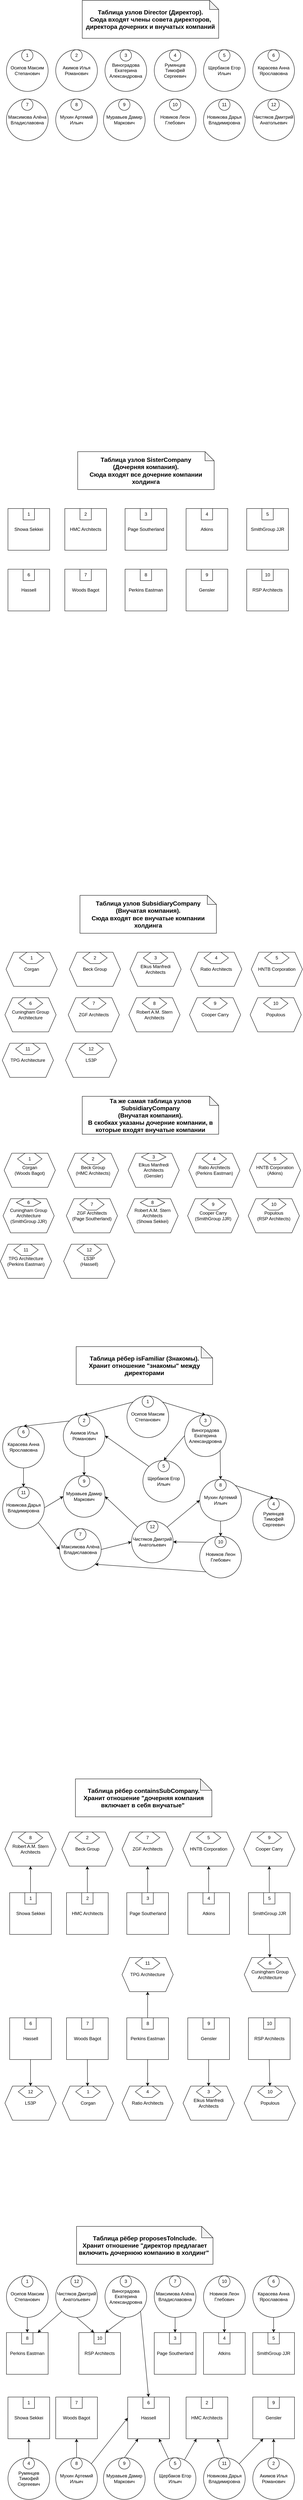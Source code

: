 <mxfile version="21.2.1" type="device">
  <diagram id="d0ndNObQiJUFOq0z07WL" name="Страница 1">
    <mxGraphModel dx="758" dy="1032" grid="1" gridSize="10" guides="1" tooltips="1" connect="1" arrows="1" fold="1" page="1" pageScale="1" pageWidth="827" pageHeight="1169" math="0" shadow="0">
      <root>
        <mxCell id="0" />
        <mxCell id="1" parent="0" />
        <mxCell id="hb-Z4A3LubR15g3oTrLt-3" value="" style="group" vertex="1" connectable="0" parent="1">
          <mxGeometry x="34" y="140" width="110" height="110" as="geometry" />
        </mxCell>
        <mxCell id="hb-Z4A3LubR15g3oTrLt-1" value="Осипов Максим Степанович" style="ellipse;whiteSpace=wrap;html=1;aspect=fixed;" vertex="1" parent="hb-Z4A3LubR15g3oTrLt-3">
          <mxGeometry width="110" height="110" as="geometry" />
        </mxCell>
        <mxCell id="hb-Z4A3LubR15g3oTrLt-2" value="1" style="ellipse;whiteSpace=wrap;html=1;aspect=fixed;" vertex="1" parent="hb-Z4A3LubR15g3oTrLt-3">
          <mxGeometry x="40" width="30" height="30" as="geometry" />
        </mxCell>
        <mxCell id="hb-Z4A3LubR15g3oTrLt-4" value="" style="group" vertex="1" connectable="0" parent="1">
          <mxGeometry x="164" y="140" width="110" height="110" as="geometry" />
        </mxCell>
        <mxCell id="hb-Z4A3LubR15g3oTrLt-5" value="Акимов Илья Романович" style="ellipse;whiteSpace=wrap;html=1;aspect=fixed;" vertex="1" parent="hb-Z4A3LubR15g3oTrLt-4">
          <mxGeometry width="110" height="110" as="geometry" />
        </mxCell>
        <mxCell id="hb-Z4A3LubR15g3oTrLt-6" value="2" style="ellipse;whiteSpace=wrap;html=1;aspect=fixed;" vertex="1" parent="hb-Z4A3LubR15g3oTrLt-4">
          <mxGeometry x="40" width="30" height="30" as="geometry" />
        </mxCell>
        <mxCell id="hb-Z4A3LubR15g3oTrLt-7" value="" style="group" vertex="1" connectable="0" parent="1">
          <mxGeometry x="294" y="140" width="110" height="110" as="geometry" />
        </mxCell>
        <mxCell id="hb-Z4A3LubR15g3oTrLt-8" value="Виноградова Екатерина Александровна" style="ellipse;whiteSpace=wrap;html=1;aspect=fixed;" vertex="1" parent="hb-Z4A3LubR15g3oTrLt-7">
          <mxGeometry width="110" height="110" as="geometry" />
        </mxCell>
        <mxCell id="hb-Z4A3LubR15g3oTrLt-9" value="3" style="ellipse;whiteSpace=wrap;html=1;aspect=fixed;" vertex="1" parent="hb-Z4A3LubR15g3oTrLt-7">
          <mxGeometry x="40" width="30" height="30" as="geometry" />
        </mxCell>
        <mxCell id="hb-Z4A3LubR15g3oTrLt-10" value="" style="group" vertex="1" connectable="0" parent="1">
          <mxGeometry x="424" y="140" width="110" height="110" as="geometry" />
        </mxCell>
        <mxCell id="hb-Z4A3LubR15g3oTrLt-11" value="Румянцев Тимофей Сергеевич" style="ellipse;whiteSpace=wrap;html=1;aspect=fixed;" vertex="1" parent="hb-Z4A3LubR15g3oTrLt-10">
          <mxGeometry width="110" height="110" as="geometry" />
        </mxCell>
        <mxCell id="hb-Z4A3LubR15g3oTrLt-12" value="4" style="ellipse;whiteSpace=wrap;html=1;aspect=fixed;" vertex="1" parent="hb-Z4A3LubR15g3oTrLt-10">
          <mxGeometry x="40" width="30" height="30" as="geometry" />
        </mxCell>
        <mxCell id="hb-Z4A3LubR15g3oTrLt-13" value="" style="group" vertex="1" connectable="0" parent="1">
          <mxGeometry x="554" y="140" width="110" height="110" as="geometry" />
        </mxCell>
        <mxCell id="hb-Z4A3LubR15g3oTrLt-14" value="Щербаков Егор Ильич" style="ellipse;whiteSpace=wrap;html=1;aspect=fixed;" vertex="1" parent="hb-Z4A3LubR15g3oTrLt-13">
          <mxGeometry width="110" height="110" as="geometry" />
        </mxCell>
        <mxCell id="hb-Z4A3LubR15g3oTrLt-15" value="5" style="ellipse;whiteSpace=wrap;html=1;aspect=fixed;" vertex="1" parent="hb-Z4A3LubR15g3oTrLt-13">
          <mxGeometry x="40" width="30" height="30" as="geometry" />
        </mxCell>
        <mxCell id="hb-Z4A3LubR15g3oTrLt-16" value="" style="group" vertex="1" connectable="0" parent="1">
          <mxGeometry x="684" y="140" width="110" height="110" as="geometry" />
        </mxCell>
        <mxCell id="hb-Z4A3LubR15g3oTrLt-17" value="Карасева Анна Ярославовна" style="ellipse;whiteSpace=wrap;html=1;aspect=fixed;" vertex="1" parent="hb-Z4A3LubR15g3oTrLt-16">
          <mxGeometry width="110" height="110" as="geometry" />
        </mxCell>
        <mxCell id="hb-Z4A3LubR15g3oTrLt-18" value="6" style="ellipse;whiteSpace=wrap;html=1;aspect=fixed;" vertex="1" parent="hb-Z4A3LubR15g3oTrLt-16">
          <mxGeometry x="40" width="30" height="30" as="geometry" />
        </mxCell>
        <mxCell id="hb-Z4A3LubR15g3oTrLt-19" value="" style="group" vertex="1" connectable="0" parent="1">
          <mxGeometry x="34" y="270" width="110" height="110" as="geometry" />
        </mxCell>
        <mxCell id="hb-Z4A3LubR15g3oTrLt-20" value="Максимова Алёна Владиславовна" style="ellipse;whiteSpace=wrap;html=1;aspect=fixed;" vertex="1" parent="hb-Z4A3LubR15g3oTrLt-19">
          <mxGeometry width="110" height="110" as="geometry" />
        </mxCell>
        <mxCell id="hb-Z4A3LubR15g3oTrLt-21" value="7" style="ellipse;whiteSpace=wrap;html=1;aspect=fixed;" vertex="1" parent="hb-Z4A3LubR15g3oTrLt-19">
          <mxGeometry x="40" width="30" height="30" as="geometry" />
        </mxCell>
        <mxCell id="hb-Z4A3LubR15g3oTrLt-22" value="" style="group" vertex="1" connectable="0" parent="1">
          <mxGeometry x="164" y="270" width="110" height="110" as="geometry" />
        </mxCell>
        <mxCell id="hb-Z4A3LubR15g3oTrLt-23" value="Мухин Артемий Ильич" style="ellipse;whiteSpace=wrap;html=1;aspect=fixed;" vertex="1" parent="hb-Z4A3LubR15g3oTrLt-22">
          <mxGeometry width="110" height="110" as="geometry" />
        </mxCell>
        <mxCell id="hb-Z4A3LubR15g3oTrLt-24" value="8" style="ellipse;whiteSpace=wrap;html=1;aspect=fixed;" vertex="1" parent="hb-Z4A3LubR15g3oTrLt-22">
          <mxGeometry x="40" width="30" height="30" as="geometry" />
        </mxCell>
        <mxCell id="hb-Z4A3LubR15g3oTrLt-28" value="" style="group" vertex="1" connectable="0" parent="1">
          <mxGeometry x="424" y="270" width="110" height="110" as="geometry" />
        </mxCell>
        <mxCell id="hb-Z4A3LubR15g3oTrLt-29" value="Новиков Леон Глебович" style="ellipse;whiteSpace=wrap;html=1;aspect=fixed;" vertex="1" parent="hb-Z4A3LubR15g3oTrLt-28">
          <mxGeometry width="110" height="110" as="geometry" />
        </mxCell>
        <mxCell id="hb-Z4A3LubR15g3oTrLt-30" value="10" style="ellipse;whiteSpace=wrap;html=1;aspect=fixed;" vertex="1" parent="hb-Z4A3LubR15g3oTrLt-28">
          <mxGeometry x="40" width="30" height="30" as="geometry" />
        </mxCell>
        <mxCell id="hb-Z4A3LubR15g3oTrLt-31" value="" style="group" vertex="1" connectable="0" parent="1">
          <mxGeometry x="554" y="270" width="110" height="110" as="geometry" />
        </mxCell>
        <mxCell id="hb-Z4A3LubR15g3oTrLt-32" value="Новикова Дарья Владимировна" style="ellipse;whiteSpace=wrap;html=1;aspect=fixed;" vertex="1" parent="hb-Z4A3LubR15g3oTrLt-31">
          <mxGeometry width="110" height="110" as="geometry" />
        </mxCell>
        <mxCell id="hb-Z4A3LubR15g3oTrLt-33" value="11" style="ellipse;whiteSpace=wrap;html=1;aspect=fixed;" vertex="1" parent="hb-Z4A3LubR15g3oTrLt-31">
          <mxGeometry x="40" width="30" height="30" as="geometry" />
        </mxCell>
        <mxCell id="hb-Z4A3LubR15g3oTrLt-34" value="" style="group" vertex="1" connectable="0" parent="1">
          <mxGeometry x="684" y="270" width="110" height="110" as="geometry" />
        </mxCell>
        <mxCell id="hb-Z4A3LubR15g3oTrLt-35" value="Чистяков Дмитрий Анатольевич" style="ellipse;whiteSpace=wrap;html=1;aspect=fixed;" vertex="1" parent="hb-Z4A3LubR15g3oTrLt-34">
          <mxGeometry width="110" height="110" as="geometry" />
        </mxCell>
        <mxCell id="hb-Z4A3LubR15g3oTrLt-36" value="12" style="ellipse;whiteSpace=wrap;html=1;aspect=fixed;" vertex="1" parent="hb-Z4A3LubR15g3oTrLt-34">
          <mxGeometry x="40" width="30" height="30" as="geometry" />
        </mxCell>
        <mxCell id="hb-Z4A3LubR15g3oTrLt-173" value="&lt;font style=&quot;font-size: 16px;&quot;&gt;&lt;b&gt;Таблица узлов Director (Директор).&lt;br style=&quot;border-color: var(--border-color);&quot;&gt;&lt;span style=&quot;&quot;&gt;Сюда входят члены совета директоров, директора дочерних и внучатых компаний&lt;/span&gt;&lt;/b&gt;&lt;/font&gt;" style="shape=note;whiteSpace=wrap;html=1;backgroundOutline=1;darkOpacity=0.05;size=24;" vertex="1" parent="1">
          <mxGeometry x="234" y="10" width="360" height="100" as="geometry" />
        </mxCell>
        <mxCell id="hb-Z4A3LubR15g3oTrLt-174" value="&lt;font style=&quot;font-size: 16px;&quot;&gt;&lt;b&gt;Таблица рёбер isFamiliar (Знакомы).&lt;br&gt;Хранит отношение &quot;знакомы&quot; между директорами&lt;br&gt;&lt;/b&gt;&lt;/font&gt;" style="shape=note;whiteSpace=wrap;html=1;backgroundOutline=1;darkOpacity=0.05;" vertex="1" parent="1">
          <mxGeometry x="218" y="3560" width="360" height="100" as="geometry" />
        </mxCell>
        <mxCell id="hb-Z4A3LubR15g3oTrLt-273" value="" style="group" vertex="1" connectable="0" parent="1">
          <mxGeometry x="352" y="3690" width="110" height="110" as="geometry" />
        </mxCell>
        <mxCell id="hb-Z4A3LubR15g3oTrLt-274" value="Осипов Максим Степанович" style="ellipse;whiteSpace=wrap;html=1;aspect=fixed;" vertex="1" parent="hb-Z4A3LubR15g3oTrLt-273">
          <mxGeometry width="110" height="110" as="geometry" />
        </mxCell>
        <mxCell id="hb-Z4A3LubR15g3oTrLt-275" value="1" style="ellipse;whiteSpace=wrap;html=1;aspect=fixed;" vertex="1" parent="hb-Z4A3LubR15g3oTrLt-273">
          <mxGeometry x="40" width="30" height="30" as="geometry" />
        </mxCell>
        <mxCell id="hb-Z4A3LubR15g3oTrLt-276" value="" style="group" vertex="1" connectable="0" parent="1">
          <mxGeometry x="184" y="3740" width="110" height="110" as="geometry" />
        </mxCell>
        <mxCell id="hb-Z4A3LubR15g3oTrLt-277" value="Акимов Илья Романович" style="ellipse;whiteSpace=wrap;html=1;aspect=fixed;" vertex="1" parent="hb-Z4A3LubR15g3oTrLt-276">
          <mxGeometry width="110" height="110" as="geometry" />
        </mxCell>
        <mxCell id="hb-Z4A3LubR15g3oTrLt-278" value="2" style="ellipse;whiteSpace=wrap;html=1;aspect=fixed;" vertex="1" parent="hb-Z4A3LubR15g3oTrLt-276">
          <mxGeometry x="40" width="30" height="30" as="geometry" />
        </mxCell>
        <mxCell id="hb-Z4A3LubR15g3oTrLt-279" value="" style="group" vertex="1" connectable="0" parent="1">
          <mxGeometry x="504" y="3740" width="110" height="110" as="geometry" />
        </mxCell>
        <mxCell id="hb-Z4A3LubR15g3oTrLt-280" value="Виноградова Екатерина Александровна" style="ellipse;whiteSpace=wrap;html=1;aspect=fixed;" vertex="1" parent="hb-Z4A3LubR15g3oTrLt-279">
          <mxGeometry width="110" height="110" as="geometry" />
        </mxCell>
        <mxCell id="hb-Z4A3LubR15g3oTrLt-281" value="3" style="ellipse;whiteSpace=wrap;html=1;aspect=fixed;" vertex="1" parent="hb-Z4A3LubR15g3oTrLt-279">
          <mxGeometry x="40" width="30" height="30" as="geometry" />
        </mxCell>
        <mxCell id="hb-Z4A3LubR15g3oTrLt-282" value="" style="group" vertex="1" connectable="0" parent="1">
          <mxGeometry x="684" y="3960" width="110" height="110" as="geometry" />
        </mxCell>
        <mxCell id="hb-Z4A3LubR15g3oTrLt-283" value="Румянцев Тимофей Сергеевич" style="ellipse;whiteSpace=wrap;html=1;aspect=fixed;" vertex="1" parent="hb-Z4A3LubR15g3oTrLt-282">
          <mxGeometry width="110" height="110" as="geometry" />
        </mxCell>
        <mxCell id="hb-Z4A3LubR15g3oTrLt-284" value="4" style="ellipse;whiteSpace=wrap;html=1;aspect=fixed;" vertex="1" parent="hb-Z4A3LubR15g3oTrLt-282">
          <mxGeometry x="40" width="30" height="30" as="geometry" />
        </mxCell>
        <mxCell id="hb-Z4A3LubR15g3oTrLt-285" value="" style="group" vertex="1" connectable="0" parent="1">
          <mxGeometry x="394" y="3860" width="110" height="110" as="geometry" />
        </mxCell>
        <mxCell id="hb-Z4A3LubR15g3oTrLt-286" value="Щербаков Егор Ильич" style="ellipse;whiteSpace=wrap;html=1;aspect=fixed;" vertex="1" parent="hb-Z4A3LubR15g3oTrLt-285">
          <mxGeometry width="110" height="110" as="geometry" />
        </mxCell>
        <mxCell id="hb-Z4A3LubR15g3oTrLt-287" value="5" style="ellipse;whiteSpace=wrap;html=1;aspect=fixed;" vertex="1" parent="hb-Z4A3LubR15g3oTrLt-285">
          <mxGeometry x="40" width="30" height="30" as="geometry" />
        </mxCell>
        <mxCell id="hb-Z4A3LubR15g3oTrLt-288" value="" style="group" vertex="1" connectable="0" parent="1">
          <mxGeometry x="24" y="3770" width="110" height="110" as="geometry" />
        </mxCell>
        <mxCell id="hb-Z4A3LubR15g3oTrLt-289" value="Карасева Анна Ярославовна" style="ellipse;whiteSpace=wrap;html=1;aspect=fixed;" vertex="1" parent="hb-Z4A3LubR15g3oTrLt-288">
          <mxGeometry width="110" height="110" as="geometry" />
        </mxCell>
        <mxCell id="hb-Z4A3LubR15g3oTrLt-290" value="6" style="ellipse;whiteSpace=wrap;html=1;aspect=fixed;" vertex="1" parent="hb-Z4A3LubR15g3oTrLt-288">
          <mxGeometry x="40" width="30" height="30" as="geometry" />
        </mxCell>
        <mxCell id="hb-Z4A3LubR15g3oTrLt-291" value="" style="group" vertex="1" connectable="0" parent="1">
          <mxGeometry x="544" y="3910" width="110" height="110" as="geometry" />
        </mxCell>
        <mxCell id="hb-Z4A3LubR15g3oTrLt-292" value="Мухин Артемий Ильич" style="ellipse;whiteSpace=wrap;html=1;aspect=fixed;" vertex="1" parent="hb-Z4A3LubR15g3oTrLt-291">
          <mxGeometry width="110" height="110" as="geometry" />
        </mxCell>
        <mxCell id="hb-Z4A3LubR15g3oTrLt-293" value="8" style="ellipse;whiteSpace=wrap;html=1;aspect=fixed;" vertex="1" parent="hb-Z4A3LubR15g3oTrLt-291">
          <mxGeometry x="40" width="30" height="30" as="geometry" />
        </mxCell>
        <mxCell id="hb-Z4A3LubR15g3oTrLt-300" value="" style="group" vertex="1" connectable="0" parent="1">
          <mxGeometry x="544" y="4060" width="110" height="110" as="geometry" />
        </mxCell>
        <mxCell id="hb-Z4A3LubR15g3oTrLt-301" value="Новиков Леон Глебович" style="ellipse;whiteSpace=wrap;html=1;aspect=fixed;" vertex="1" parent="hb-Z4A3LubR15g3oTrLt-300">
          <mxGeometry width="110" height="110" as="geometry" />
        </mxCell>
        <mxCell id="hb-Z4A3LubR15g3oTrLt-302" value="10" style="ellipse;whiteSpace=wrap;html=1;aspect=fixed;" vertex="1" parent="hb-Z4A3LubR15g3oTrLt-300">
          <mxGeometry x="40" width="30" height="30" as="geometry" />
        </mxCell>
        <mxCell id="hb-Z4A3LubR15g3oTrLt-303" value="" style="group" vertex="1" connectable="0" parent="1">
          <mxGeometry x="24" y="3930" width="110" height="110" as="geometry" />
        </mxCell>
        <mxCell id="hb-Z4A3LubR15g3oTrLt-304" value="Новикова Дарья Владимировна" style="ellipse;whiteSpace=wrap;html=1;aspect=fixed;" vertex="1" parent="hb-Z4A3LubR15g3oTrLt-303">
          <mxGeometry width="110" height="110" as="geometry" />
        </mxCell>
        <mxCell id="hb-Z4A3LubR15g3oTrLt-305" value="11" style="ellipse;whiteSpace=wrap;html=1;aspect=fixed;" vertex="1" parent="hb-Z4A3LubR15g3oTrLt-303">
          <mxGeometry x="40" width="30" height="30" as="geometry" />
        </mxCell>
        <mxCell id="hb-Z4A3LubR15g3oTrLt-306" value="" style="endArrow=classic;html=1;rounded=0;exitX=0;exitY=0;exitDx=0;exitDy=0;entryX=0.5;entryY=0;entryDx=0;entryDy=0;" edge="1" parent="1" source="hb-Z4A3LubR15g3oTrLt-274" target="hb-Z4A3LubR15g3oTrLt-278">
          <mxGeometry width="50" height="50" relative="1" as="geometry">
            <mxPoint x="354" y="3720" as="sourcePoint" />
            <mxPoint x="404" y="3670" as="targetPoint" />
          </mxGeometry>
        </mxCell>
        <mxCell id="hb-Z4A3LubR15g3oTrLt-307" value="" style="endArrow=classic;html=1;rounded=0;exitX=1;exitY=0;exitDx=0;exitDy=0;entryX=0.5;entryY=0;entryDx=0;entryDy=0;" edge="1" parent="1" source="hb-Z4A3LubR15g3oTrLt-274" target="hb-Z4A3LubR15g3oTrLt-281">
          <mxGeometry width="50" height="50" relative="1" as="geometry">
            <mxPoint x="354" y="3720" as="sourcePoint" />
            <mxPoint x="404" y="3670" as="targetPoint" />
          </mxGeometry>
        </mxCell>
        <mxCell id="hb-Z4A3LubR15g3oTrLt-308" value="" style="endArrow=classic;html=1;rounded=0;exitX=0;exitY=0;exitDx=0;exitDy=0;entryX=0.5;entryY=0;entryDx=0;entryDy=0;" edge="1" parent="1" source="hb-Z4A3LubR15g3oTrLt-277" target="hb-Z4A3LubR15g3oTrLt-289">
          <mxGeometry width="50" height="50" relative="1" as="geometry">
            <mxPoint x="354" y="3720" as="sourcePoint" />
            <mxPoint x="404" y="3670" as="targetPoint" />
          </mxGeometry>
        </mxCell>
        <mxCell id="hb-Z4A3LubR15g3oTrLt-309" value="" style="group" vertex="1" connectable="0" parent="1">
          <mxGeometry x="174" y="4040" width="110" height="110" as="geometry" />
        </mxCell>
        <mxCell id="hb-Z4A3LubR15g3oTrLt-310" value="Максимова Алёна Владиславовна" style="ellipse;whiteSpace=wrap;html=1;aspect=fixed;" vertex="1" parent="hb-Z4A3LubR15g3oTrLt-309">
          <mxGeometry width="110" height="110" as="geometry" />
        </mxCell>
        <mxCell id="hb-Z4A3LubR15g3oTrLt-311" value="7" style="ellipse;whiteSpace=wrap;html=1;aspect=fixed;" vertex="1" parent="hb-Z4A3LubR15g3oTrLt-309">
          <mxGeometry x="40" width="30" height="30" as="geometry" />
        </mxCell>
        <mxCell id="hb-Z4A3LubR15g3oTrLt-312" value="" style="endArrow=classic;html=1;rounded=0;entryX=0.5;entryY=0;entryDx=0;entryDy=0;exitX=0.5;exitY=1;exitDx=0;exitDy=0;" edge="1" parent="1" source="hb-Z4A3LubR15g3oTrLt-289" target="hb-Z4A3LubR15g3oTrLt-305">
          <mxGeometry width="50" height="50" relative="1" as="geometry">
            <mxPoint x="74" y="3880" as="sourcePoint" />
            <mxPoint x="254" y="3870" as="targetPoint" />
          </mxGeometry>
        </mxCell>
        <mxCell id="hb-Z4A3LubR15g3oTrLt-313" value="" style="endArrow=classic;html=1;rounded=0;exitX=1;exitY=1;exitDx=0;exitDy=0;entryX=0;entryY=0.5;entryDx=0;entryDy=0;" edge="1" parent="1" source="hb-Z4A3LubR15g3oTrLt-304" target="hb-Z4A3LubR15g3oTrLt-310">
          <mxGeometry width="50" height="50" relative="1" as="geometry">
            <mxPoint x="184" y="3860" as="sourcePoint" />
            <mxPoint x="234" y="3810" as="targetPoint" />
          </mxGeometry>
        </mxCell>
        <mxCell id="hb-Z4A3LubR15g3oTrLt-314" value="" style="group" vertex="1" connectable="0" parent="1">
          <mxGeometry x="290" y="270" width="110" height="110" as="geometry" />
        </mxCell>
        <mxCell id="hb-Z4A3LubR15g3oTrLt-315" value="Муравьев Дамир Маркович" style="ellipse;whiteSpace=wrap;html=1;aspect=fixed;" vertex="1" parent="hb-Z4A3LubR15g3oTrLt-314">
          <mxGeometry width="110" height="110" as="geometry" />
        </mxCell>
        <mxCell id="hb-Z4A3LubR15g3oTrLt-316" value="9" style="ellipse;whiteSpace=wrap;html=1;aspect=fixed;" vertex="1" parent="hb-Z4A3LubR15g3oTrLt-314">
          <mxGeometry x="40" width="30" height="30" as="geometry" />
        </mxCell>
        <mxCell id="hb-Z4A3LubR15g3oTrLt-317" value="" style="group;rotation=90;" vertex="1" connectable="0" parent="1">
          <mxGeometry x="184" y="3900" width="110" height="110" as="geometry" />
        </mxCell>
        <mxCell id="hb-Z4A3LubR15g3oTrLt-318" value="Муравьев Дамир Маркович" style="ellipse;whiteSpace=wrap;html=1;aspect=fixed;" vertex="1" parent="hb-Z4A3LubR15g3oTrLt-317">
          <mxGeometry width="110" height="110" as="geometry" />
        </mxCell>
        <mxCell id="hb-Z4A3LubR15g3oTrLt-319" value="9" style="ellipse;whiteSpace=wrap;html=1;aspect=fixed;" vertex="1" parent="hb-Z4A3LubR15g3oTrLt-317">
          <mxGeometry x="40" width="30" height="30" as="geometry" />
        </mxCell>
        <mxCell id="hb-Z4A3LubR15g3oTrLt-320" value="" style="group" vertex="1" connectable="0" parent="1">
          <mxGeometry x="364" y="4020" width="110" height="110" as="geometry" />
        </mxCell>
        <mxCell id="hb-Z4A3LubR15g3oTrLt-321" value="Чистяков Дмитрий Анатольевич" style="ellipse;whiteSpace=wrap;html=1;aspect=fixed;" vertex="1" parent="hb-Z4A3LubR15g3oTrLt-320">
          <mxGeometry width="110" height="110" as="geometry" />
        </mxCell>
        <mxCell id="hb-Z4A3LubR15g3oTrLt-322" value="12" style="ellipse;whiteSpace=wrap;html=1;aspect=fixed;" vertex="1" parent="hb-Z4A3LubR15g3oTrLt-320">
          <mxGeometry x="40" width="30" height="30" as="geometry" />
        </mxCell>
        <mxCell id="hb-Z4A3LubR15g3oTrLt-323" value="" style="endArrow=classic;html=1;rounded=0;exitX=0.5;exitY=1;exitDx=0;exitDy=0;entryX=0.5;entryY=0;entryDx=0;entryDy=0;" edge="1" parent="1" source="hb-Z4A3LubR15g3oTrLt-277" target="hb-Z4A3LubR15g3oTrLt-319">
          <mxGeometry width="50" height="50" relative="1" as="geometry">
            <mxPoint x="224" y="3880" as="sourcePoint" />
            <mxPoint x="274" y="3830" as="targetPoint" />
          </mxGeometry>
        </mxCell>
        <mxCell id="hb-Z4A3LubR15g3oTrLt-324" value="" style="endArrow=classic;html=1;rounded=0;exitX=0;exitY=0.5;exitDx=0;exitDy=0;entryX=0.5;entryY=0;entryDx=0;entryDy=0;" edge="1" parent="1" source="hb-Z4A3LubR15g3oTrLt-280" target="hb-Z4A3LubR15g3oTrLt-287">
          <mxGeometry width="50" height="50" relative="1" as="geometry">
            <mxPoint x="514" y="3830" as="sourcePoint" />
            <mxPoint x="564" y="3780" as="targetPoint" />
          </mxGeometry>
        </mxCell>
        <mxCell id="hb-Z4A3LubR15g3oTrLt-325" value="" style="endArrow=classic;html=1;rounded=0;exitX=1;exitY=1;exitDx=0;exitDy=0;entryX=0.5;entryY=0;entryDx=0;entryDy=0;" edge="1" parent="1" source="hb-Z4A3LubR15g3oTrLt-280" target="hb-Z4A3LubR15g3oTrLt-293">
          <mxGeometry width="50" height="50" relative="1" as="geometry">
            <mxPoint x="514" y="3830" as="sourcePoint" />
            <mxPoint x="564" y="3780" as="targetPoint" />
          </mxGeometry>
        </mxCell>
        <mxCell id="hb-Z4A3LubR15g3oTrLt-326" value="" style="endArrow=classic;html=1;rounded=0;exitX=0.5;exitY=1;exitDx=0;exitDy=0;entryX=0.5;entryY=0;entryDx=0;entryDy=0;" edge="1" parent="1" source="hb-Z4A3LubR15g3oTrLt-292" target="hb-Z4A3LubR15g3oTrLt-302">
          <mxGeometry width="50" height="50" relative="1" as="geometry">
            <mxPoint x="504" y="3890" as="sourcePoint" />
            <mxPoint x="554" y="3840" as="targetPoint" />
          </mxGeometry>
        </mxCell>
        <mxCell id="hb-Z4A3LubR15g3oTrLt-327" value="" style="endArrow=classic;html=1;rounded=0;exitX=0;exitY=0;exitDx=0;exitDy=0;entryX=1;entryY=0.5;entryDx=0;entryDy=0;" edge="1" parent="1" source="hb-Z4A3LubR15g3oTrLt-301" target="hb-Z4A3LubR15g3oTrLt-321">
          <mxGeometry width="50" height="50" relative="1" as="geometry">
            <mxPoint x="484" y="3890" as="sourcePoint" />
            <mxPoint x="534" y="3840" as="targetPoint" />
          </mxGeometry>
        </mxCell>
        <mxCell id="hb-Z4A3LubR15g3oTrLt-328" value="" style="endArrow=classic;html=1;rounded=0;exitX=1;exitY=0;exitDx=0;exitDy=0;entryX=0.5;entryY=0;entryDx=0;entryDy=0;" edge="1" parent="1" source="hb-Z4A3LubR15g3oTrLt-292" target="hb-Z4A3LubR15g3oTrLt-284">
          <mxGeometry width="50" height="50" relative="1" as="geometry">
            <mxPoint x="464" y="3890" as="sourcePoint" />
            <mxPoint x="514" y="3840" as="targetPoint" />
          </mxGeometry>
        </mxCell>
        <mxCell id="hb-Z4A3LubR15g3oTrLt-329" value="" style="endArrow=classic;html=1;rounded=0;exitX=1;exitY=0.5;exitDx=0;exitDy=0;entryX=0;entryY=0.5;entryDx=0;entryDy=0;" edge="1" parent="1" source="hb-Z4A3LubR15g3oTrLt-310" target="hb-Z4A3LubR15g3oTrLt-321">
          <mxGeometry width="50" height="50" relative="1" as="geometry">
            <mxPoint x="404" y="3850" as="sourcePoint" />
            <mxPoint x="454" y="3800" as="targetPoint" />
          </mxGeometry>
        </mxCell>
        <mxCell id="hb-Z4A3LubR15g3oTrLt-330" value="" style="endArrow=classic;html=1;rounded=0;exitX=1;exitY=0;exitDx=0;exitDy=0;entryX=0;entryY=0.5;entryDx=0;entryDy=0;" edge="1" parent="1" source="hb-Z4A3LubR15g3oTrLt-321" target="hb-Z4A3LubR15g3oTrLt-292">
          <mxGeometry width="50" height="50" relative="1" as="geometry">
            <mxPoint x="404" y="3850" as="sourcePoint" />
            <mxPoint x="454" y="3800" as="targetPoint" />
          </mxGeometry>
        </mxCell>
        <mxCell id="hb-Z4A3LubR15g3oTrLt-331" value="" style="endArrow=classic;html=1;rounded=0;exitX=0;exitY=0;exitDx=0;exitDy=0;entryX=1;entryY=0.5;entryDx=0;entryDy=0;" edge="1" parent="1" source="hb-Z4A3LubR15g3oTrLt-286" target="hb-Z4A3LubR15g3oTrLt-277">
          <mxGeometry width="50" height="50" relative="1" as="geometry">
            <mxPoint x="404" y="3850" as="sourcePoint" />
            <mxPoint x="454" y="3800" as="targetPoint" />
          </mxGeometry>
        </mxCell>
        <mxCell id="hb-Z4A3LubR15g3oTrLt-332" value="" style="endArrow=classic;html=1;rounded=0;exitX=1;exitY=0.5;exitDx=0;exitDy=0;entryX=0;entryY=0.5;entryDx=0;entryDy=0;" edge="1" parent="1" source="hb-Z4A3LubR15g3oTrLt-304" target="hb-Z4A3LubR15g3oTrLt-318">
          <mxGeometry width="50" height="50" relative="1" as="geometry">
            <mxPoint x="404" y="3850" as="sourcePoint" />
            <mxPoint x="454" y="3800" as="targetPoint" />
          </mxGeometry>
        </mxCell>
        <mxCell id="hb-Z4A3LubR15g3oTrLt-333" value="" style="endArrow=classic;html=1;rounded=0;exitX=0;exitY=0;exitDx=0;exitDy=0;entryX=1;entryY=0.5;entryDx=0;entryDy=0;" edge="1" parent="1" source="hb-Z4A3LubR15g3oTrLt-321" target="hb-Z4A3LubR15g3oTrLt-318">
          <mxGeometry width="50" height="50" relative="1" as="geometry">
            <mxPoint x="424" y="3850" as="sourcePoint" />
            <mxPoint x="474" y="3800" as="targetPoint" />
          </mxGeometry>
        </mxCell>
        <mxCell id="hb-Z4A3LubR15g3oTrLt-334" value="" style="endArrow=classic;html=1;rounded=0;exitX=0;exitY=1;exitDx=0;exitDy=0;entryX=1;entryY=1;entryDx=0;entryDy=0;" edge="1" parent="1" source="hb-Z4A3LubR15g3oTrLt-301" target="hb-Z4A3LubR15g3oTrLt-310">
          <mxGeometry width="50" height="50" relative="1" as="geometry">
            <mxPoint x="414" y="3920" as="sourcePoint" />
            <mxPoint x="464" y="3870" as="targetPoint" />
          </mxGeometry>
        </mxCell>
        <mxCell id="hb-Z4A3LubR15g3oTrLt-369" value="&lt;font style=&quot;font-size: 16px;&quot;&gt;&lt;b&gt;Таблица узлов SisterCompany &lt;br&gt;(Дочерняя компания).&lt;br style=&quot;border-color: var(--border-color);&quot;&gt;&lt;span style=&quot;&quot;&gt;Сюда входят все дочерние компании холдинга&lt;/span&gt;&lt;/b&gt;&lt;/font&gt;" style="shape=note;whiteSpace=wrap;html=1;backgroundOutline=1;darkOpacity=0.05;size=24;" vertex="1" parent="1">
          <mxGeometry x="222" y="1200" width="360" height="100" as="geometry" />
        </mxCell>
        <mxCell id="hb-Z4A3LubR15g3oTrLt-375" value="" style="group" vertex="1" connectable="0" parent="1">
          <mxGeometry x="38" y="1350" width="110" height="110" as="geometry" />
        </mxCell>
        <mxCell id="hb-Z4A3LubR15g3oTrLt-373" value="Showa Sekkei" style="whiteSpace=wrap;html=1;aspect=fixed;" vertex="1" parent="hb-Z4A3LubR15g3oTrLt-375">
          <mxGeometry width="110" height="110" as="geometry" />
        </mxCell>
        <mxCell id="hb-Z4A3LubR15g3oTrLt-374" value="1" style="whiteSpace=wrap;html=1;aspect=fixed;" vertex="1" parent="hb-Z4A3LubR15g3oTrLt-375">
          <mxGeometry x="40" width="30" height="30" as="geometry" />
        </mxCell>
        <mxCell id="hb-Z4A3LubR15g3oTrLt-376" value="" style="group" vertex="1" connectable="0" parent="1">
          <mxGeometry x="188" y="1350" width="110" height="110" as="geometry" />
        </mxCell>
        <mxCell id="hb-Z4A3LubR15g3oTrLt-377" value="HMC Architects" style="whiteSpace=wrap;html=1;aspect=fixed;" vertex="1" parent="hb-Z4A3LubR15g3oTrLt-376">
          <mxGeometry width="110" height="110" as="geometry" />
        </mxCell>
        <mxCell id="hb-Z4A3LubR15g3oTrLt-378" value="2" style="whiteSpace=wrap;html=1;aspect=fixed;" vertex="1" parent="hb-Z4A3LubR15g3oTrLt-376">
          <mxGeometry x="40" width="30" height="30" as="geometry" />
        </mxCell>
        <mxCell id="hb-Z4A3LubR15g3oTrLt-379" value="" style="group" vertex="1" connectable="0" parent="1">
          <mxGeometry x="347" y="1350" width="110" height="110" as="geometry" />
        </mxCell>
        <mxCell id="hb-Z4A3LubR15g3oTrLt-380" value="Page Southerland" style="whiteSpace=wrap;html=1;aspect=fixed;" vertex="1" parent="hb-Z4A3LubR15g3oTrLt-379">
          <mxGeometry width="110" height="110" as="geometry" />
        </mxCell>
        <mxCell id="hb-Z4A3LubR15g3oTrLt-381" value="3" style="whiteSpace=wrap;html=1;aspect=fixed;" vertex="1" parent="hb-Z4A3LubR15g3oTrLt-379">
          <mxGeometry x="40" width="30" height="30" as="geometry" />
        </mxCell>
        <mxCell id="hb-Z4A3LubR15g3oTrLt-382" value="" style="group" vertex="1" connectable="0" parent="1">
          <mxGeometry x="508" y="1350" width="110" height="110" as="geometry" />
        </mxCell>
        <mxCell id="hb-Z4A3LubR15g3oTrLt-383" value="Atkins" style="whiteSpace=wrap;html=1;aspect=fixed;" vertex="1" parent="hb-Z4A3LubR15g3oTrLt-382">
          <mxGeometry width="110" height="110" as="geometry" />
        </mxCell>
        <mxCell id="hb-Z4A3LubR15g3oTrLt-384" value="4" style="whiteSpace=wrap;html=1;aspect=fixed;" vertex="1" parent="hb-Z4A3LubR15g3oTrLt-382">
          <mxGeometry x="40" width="30" height="30" as="geometry" />
        </mxCell>
        <mxCell id="hb-Z4A3LubR15g3oTrLt-385" value="" style="group" vertex="1" connectable="0" parent="1">
          <mxGeometry x="668" y="1350" width="110" height="110" as="geometry" />
        </mxCell>
        <mxCell id="hb-Z4A3LubR15g3oTrLt-386" value="SmithGroup JJR" style="whiteSpace=wrap;html=1;aspect=fixed;" vertex="1" parent="hb-Z4A3LubR15g3oTrLt-385">
          <mxGeometry width="110" height="110" as="geometry" />
        </mxCell>
        <mxCell id="hb-Z4A3LubR15g3oTrLt-387" value="5" style="whiteSpace=wrap;html=1;aspect=fixed;" vertex="1" parent="hb-Z4A3LubR15g3oTrLt-385">
          <mxGeometry x="40" width="30" height="30" as="geometry" />
        </mxCell>
        <mxCell id="hb-Z4A3LubR15g3oTrLt-388" value="" style="group" vertex="1" connectable="0" parent="1">
          <mxGeometry x="38" y="1510" width="130" height="110" as="geometry" />
        </mxCell>
        <mxCell id="hb-Z4A3LubR15g3oTrLt-389" value="Hassell" style="whiteSpace=wrap;html=1;aspect=fixed;" vertex="1" parent="hb-Z4A3LubR15g3oTrLt-388">
          <mxGeometry width="110" height="110" as="geometry" />
        </mxCell>
        <mxCell id="hb-Z4A3LubR15g3oTrLt-390" value="6" style="whiteSpace=wrap;html=1;aspect=fixed;" vertex="1" parent="hb-Z4A3LubR15g3oTrLt-388">
          <mxGeometry x="40" width="30" height="30" as="geometry" />
        </mxCell>
        <mxCell id="hb-Z4A3LubR15g3oTrLt-391" value="" style="group" vertex="1" connectable="0" parent="1">
          <mxGeometry x="188" y="1510" width="110" height="110" as="geometry" />
        </mxCell>
        <mxCell id="hb-Z4A3LubR15g3oTrLt-392" value="Woods Bagot" style="whiteSpace=wrap;html=1;aspect=fixed;" vertex="1" parent="hb-Z4A3LubR15g3oTrLt-391">
          <mxGeometry width="110" height="110" as="geometry" />
        </mxCell>
        <mxCell id="hb-Z4A3LubR15g3oTrLt-393" value="7" style="whiteSpace=wrap;html=1;aspect=fixed;" vertex="1" parent="hb-Z4A3LubR15g3oTrLt-391">
          <mxGeometry x="40" width="30" height="30" as="geometry" />
        </mxCell>
        <mxCell id="hb-Z4A3LubR15g3oTrLt-394" value="" style="group" vertex="1" connectable="0" parent="1">
          <mxGeometry x="347" y="1510" width="110" height="110" as="geometry" />
        </mxCell>
        <mxCell id="hb-Z4A3LubR15g3oTrLt-395" value="Perkins Eastman" style="whiteSpace=wrap;html=1;aspect=fixed;" vertex="1" parent="hb-Z4A3LubR15g3oTrLt-394">
          <mxGeometry width="110" height="110" as="geometry" />
        </mxCell>
        <mxCell id="hb-Z4A3LubR15g3oTrLt-396" value="8" style="whiteSpace=wrap;html=1;aspect=fixed;" vertex="1" parent="hb-Z4A3LubR15g3oTrLt-394">
          <mxGeometry x="40" width="30" height="30" as="geometry" />
        </mxCell>
        <mxCell id="hb-Z4A3LubR15g3oTrLt-397" value="" style="group" vertex="1" connectable="0" parent="1">
          <mxGeometry x="508" y="1510" width="110" height="110" as="geometry" />
        </mxCell>
        <mxCell id="hb-Z4A3LubR15g3oTrLt-398" value="Gensler" style="whiteSpace=wrap;html=1;aspect=fixed;" vertex="1" parent="hb-Z4A3LubR15g3oTrLt-397">
          <mxGeometry width="110" height="110" as="geometry" />
        </mxCell>
        <mxCell id="hb-Z4A3LubR15g3oTrLt-399" value="9" style="whiteSpace=wrap;html=1;aspect=fixed;" vertex="1" parent="hb-Z4A3LubR15g3oTrLt-397">
          <mxGeometry x="40" width="30" height="30" as="geometry" />
        </mxCell>
        <mxCell id="hb-Z4A3LubR15g3oTrLt-400" value="" style="group" vertex="1" connectable="0" parent="1">
          <mxGeometry x="668" y="1510" width="110" height="110" as="geometry" />
        </mxCell>
        <mxCell id="hb-Z4A3LubR15g3oTrLt-401" value="RSP Architects" style="whiteSpace=wrap;html=1;aspect=fixed;" vertex="1" parent="hb-Z4A3LubR15g3oTrLt-400">
          <mxGeometry width="110" height="110" as="geometry" />
        </mxCell>
        <mxCell id="hb-Z4A3LubR15g3oTrLt-402" value="10" style="whiteSpace=wrap;html=1;aspect=fixed;" vertex="1" parent="hb-Z4A3LubR15g3oTrLt-400">
          <mxGeometry x="40" width="30" height="30" as="geometry" />
        </mxCell>
        <mxCell id="hb-Z4A3LubR15g3oTrLt-403" value="&lt;font style=&quot;font-size: 16px;&quot;&gt;&lt;b&gt;Таблица узлов SubsidiaryCompany &lt;br&gt;(Внучатая компания).&lt;br style=&quot;border-color: var(--border-color);&quot;&gt;&lt;span style=&quot;&quot;&gt;Сюда входят все внучатые компании холдинга&lt;/span&gt;&lt;/b&gt;&lt;/font&gt;" style="shape=note;whiteSpace=wrap;html=1;backgroundOutline=1;darkOpacity=0.05;size=24;" vertex="1" parent="1">
          <mxGeometry x="228" y="2370" width="360" height="100" as="geometry" />
        </mxCell>
        <mxCell id="hb-Z4A3LubR15g3oTrLt-436" value="" style="group" vertex="1" connectable="0" parent="1">
          <mxGeometry x="33" y="2520" width="135" height="90" as="geometry" />
        </mxCell>
        <mxCell id="hb-Z4A3LubR15g3oTrLt-434" value="Corgan" style="shape=hexagon;perimeter=hexagonPerimeter2;whiteSpace=wrap;html=1;fixedSize=1;" vertex="1" parent="hb-Z4A3LubR15g3oTrLt-436">
          <mxGeometry width="135" height="90" as="geometry" />
        </mxCell>
        <mxCell id="hb-Z4A3LubR15g3oTrLt-435" value="1" style="shape=hexagon;perimeter=hexagonPerimeter2;whiteSpace=wrap;html=1;fixedSize=1;" vertex="1" parent="hb-Z4A3LubR15g3oTrLt-436">
          <mxGeometry x="35.25" width="64.5" height="30" as="geometry" />
        </mxCell>
        <mxCell id="hb-Z4A3LubR15g3oTrLt-437" value="" style="group" vertex="1" connectable="0" parent="1">
          <mxGeometry x="200" y="2520" width="135" height="90" as="geometry" />
        </mxCell>
        <mxCell id="hb-Z4A3LubR15g3oTrLt-438" value="Beck Group" style="shape=hexagon;perimeter=hexagonPerimeter2;whiteSpace=wrap;html=1;fixedSize=1;" vertex="1" parent="hb-Z4A3LubR15g3oTrLt-437">
          <mxGeometry width="135" height="90" as="geometry" />
        </mxCell>
        <mxCell id="hb-Z4A3LubR15g3oTrLt-439" value="2" style="shape=hexagon;perimeter=hexagonPerimeter2;whiteSpace=wrap;html=1;fixedSize=1;" vertex="1" parent="hb-Z4A3LubR15g3oTrLt-437">
          <mxGeometry x="35.25" width="64.5" height="30" as="geometry" />
        </mxCell>
        <mxCell id="hb-Z4A3LubR15g3oTrLt-440" value="" style="group" vertex="1" connectable="0" parent="1">
          <mxGeometry x="360" y="2520" width="135" height="90" as="geometry" />
        </mxCell>
        <mxCell id="hb-Z4A3LubR15g3oTrLt-441" value="Elkus Manfredi Architects" style="shape=hexagon;perimeter=hexagonPerimeter2;whiteSpace=wrap;html=1;fixedSize=1;" vertex="1" parent="hb-Z4A3LubR15g3oTrLt-440">
          <mxGeometry width="135" height="90" as="geometry" />
        </mxCell>
        <mxCell id="hb-Z4A3LubR15g3oTrLt-442" value="3" style="shape=hexagon;perimeter=hexagonPerimeter2;whiteSpace=wrap;html=1;fixedSize=1;" vertex="1" parent="hb-Z4A3LubR15g3oTrLt-440">
          <mxGeometry x="35.25" width="64.5" height="30" as="geometry" />
        </mxCell>
        <mxCell id="hb-Z4A3LubR15g3oTrLt-443" value="" style="group" vertex="1" connectable="0" parent="1">
          <mxGeometry x="520" y="2520" width="135" height="90" as="geometry" />
        </mxCell>
        <mxCell id="hb-Z4A3LubR15g3oTrLt-444" value="Ratio Architects" style="shape=hexagon;perimeter=hexagonPerimeter2;whiteSpace=wrap;html=1;fixedSize=1;" vertex="1" parent="hb-Z4A3LubR15g3oTrLt-443">
          <mxGeometry width="135" height="90" as="geometry" />
        </mxCell>
        <mxCell id="hb-Z4A3LubR15g3oTrLt-445" value="4" style="shape=hexagon;perimeter=hexagonPerimeter2;whiteSpace=wrap;html=1;fixedSize=1;" vertex="1" parent="hb-Z4A3LubR15g3oTrLt-443">
          <mxGeometry x="35.25" width="64.5" height="30" as="geometry" />
        </mxCell>
        <mxCell id="hb-Z4A3LubR15g3oTrLt-446" value="" style="group" vertex="1" connectable="0" parent="1">
          <mxGeometry x="680" y="2520" width="135" height="90" as="geometry" />
        </mxCell>
        <mxCell id="hb-Z4A3LubR15g3oTrLt-447" value="HNTB Corporation" style="shape=hexagon;perimeter=hexagonPerimeter2;whiteSpace=wrap;html=1;fixedSize=1;" vertex="1" parent="hb-Z4A3LubR15g3oTrLt-446">
          <mxGeometry width="135" height="90" as="geometry" />
        </mxCell>
        <mxCell id="hb-Z4A3LubR15g3oTrLt-448" value="5" style="shape=hexagon;perimeter=hexagonPerimeter2;whiteSpace=wrap;html=1;fixedSize=1;" vertex="1" parent="hb-Z4A3LubR15g3oTrLt-446">
          <mxGeometry x="35.25" width="64.5" height="30" as="geometry" />
        </mxCell>
        <mxCell id="hb-Z4A3LubR15g3oTrLt-449" value="" style="group" vertex="1" connectable="0" parent="1">
          <mxGeometry x="30" y="2640" width="135" height="90" as="geometry" />
        </mxCell>
        <mxCell id="hb-Z4A3LubR15g3oTrLt-450" value="Cuningham Group Architecture" style="shape=hexagon;perimeter=hexagonPerimeter2;whiteSpace=wrap;html=1;fixedSize=1;" vertex="1" parent="hb-Z4A3LubR15g3oTrLt-449">
          <mxGeometry width="135" height="90" as="geometry" />
        </mxCell>
        <mxCell id="hb-Z4A3LubR15g3oTrLt-451" value="6" style="shape=hexagon;perimeter=hexagonPerimeter2;whiteSpace=wrap;html=1;fixedSize=1;" vertex="1" parent="hb-Z4A3LubR15g3oTrLt-449">
          <mxGeometry x="35.25" width="64.5" height="30" as="geometry" />
        </mxCell>
        <mxCell id="hb-Z4A3LubR15g3oTrLt-452" value="" style="group" vertex="1" connectable="0" parent="1">
          <mxGeometry x="197" y="2640" width="135" height="90" as="geometry" />
        </mxCell>
        <mxCell id="hb-Z4A3LubR15g3oTrLt-453" value="ZGF Architects" style="shape=hexagon;perimeter=hexagonPerimeter2;whiteSpace=wrap;html=1;fixedSize=1;" vertex="1" parent="hb-Z4A3LubR15g3oTrLt-452">
          <mxGeometry width="135" height="90" as="geometry" />
        </mxCell>
        <mxCell id="hb-Z4A3LubR15g3oTrLt-454" value="7" style="shape=hexagon;perimeter=hexagonPerimeter2;whiteSpace=wrap;html=1;fixedSize=1;" vertex="1" parent="hb-Z4A3LubR15g3oTrLt-452">
          <mxGeometry x="35.25" width="64.5" height="30" as="geometry" />
        </mxCell>
        <mxCell id="hb-Z4A3LubR15g3oTrLt-455" value="" style="group" vertex="1" connectable="0" parent="1">
          <mxGeometry x="357" y="2640" width="135" height="90" as="geometry" />
        </mxCell>
        <mxCell id="hb-Z4A3LubR15g3oTrLt-456" value="Robert A.M. Stern Architects" style="shape=hexagon;perimeter=hexagonPerimeter2;whiteSpace=wrap;html=1;fixedSize=1;" vertex="1" parent="hb-Z4A3LubR15g3oTrLt-455">
          <mxGeometry width="135" height="90" as="geometry" />
        </mxCell>
        <mxCell id="hb-Z4A3LubR15g3oTrLt-457" value="8" style="shape=hexagon;perimeter=hexagonPerimeter2;whiteSpace=wrap;html=1;fixedSize=1;" vertex="1" parent="hb-Z4A3LubR15g3oTrLt-455">
          <mxGeometry x="35.25" width="64.5" height="30" as="geometry" />
        </mxCell>
        <mxCell id="hb-Z4A3LubR15g3oTrLt-458" value="" style="group" vertex="1" connectable="0" parent="1">
          <mxGeometry x="517" y="2640" width="135" height="90" as="geometry" />
        </mxCell>
        <mxCell id="hb-Z4A3LubR15g3oTrLt-459" value="Cooper Carry" style="shape=hexagon;perimeter=hexagonPerimeter2;whiteSpace=wrap;html=1;fixedSize=1;" vertex="1" parent="hb-Z4A3LubR15g3oTrLt-458">
          <mxGeometry width="135" height="90" as="geometry" />
        </mxCell>
        <mxCell id="hb-Z4A3LubR15g3oTrLt-460" value="9" style="shape=hexagon;perimeter=hexagonPerimeter2;whiteSpace=wrap;html=1;fixedSize=1;" vertex="1" parent="hb-Z4A3LubR15g3oTrLt-458">
          <mxGeometry x="35.25" width="64.5" height="30" as="geometry" />
        </mxCell>
        <mxCell id="hb-Z4A3LubR15g3oTrLt-461" value="" style="group" vertex="1" connectable="0" parent="1">
          <mxGeometry x="677" y="2640" width="135" height="90" as="geometry" />
        </mxCell>
        <mxCell id="hb-Z4A3LubR15g3oTrLt-462" value="Populous" style="shape=hexagon;perimeter=hexagonPerimeter2;whiteSpace=wrap;html=1;fixedSize=1;" vertex="1" parent="hb-Z4A3LubR15g3oTrLt-461">
          <mxGeometry width="135" height="90" as="geometry" />
        </mxCell>
        <mxCell id="hb-Z4A3LubR15g3oTrLt-463" value="10" style="shape=hexagon;perimeter=hexagonPerimeter2;whiteSpace=wrap;html=1;fixedSize=1;" vertex="1" parent="hb-Z4A3LubR15g3oTrLt-461">
          <mxGeometry x="35.25" width="64.5" height="30" as="geometry" />
        </mxCell>
        <mxCell id="hb-Z4A3LubR15g3oTrLt-464" value="" style="group" vertex="1" connectable="0" parent="1">
          <mxGeometry x="23" y="2760" width="135" height="90" as="geometry" />
        </mxCell>
        <mxCell id="hb-Z4A3LubR15g3oTrLt-465" value="TPG Architecture" style="shape=hexagon;perimeter=hexagonPerimeter2;whiteSpace=wrap;html=1;fixedSize=1;" vertex="1" parent="hb-Z4A3LubR15g3oTrLt-464">
          <mxGeometry width="135" height="90" as="geometry" />
        </mxCell>
        <mxCell id="hb-Z4A3LubR15g3oTrLt-466" value="11" style="shape=hexagon;perimeter=hexagonPerimeter2;whiteSpace=wrap;html=1;fixedSize=1;" vertex="1" parent="hb-Z4A3LubR15g3oTrLt-464">
          <mxGeometry x="35.25" width="64.5" height="30" as="geometry" />
        </mxCell>
        <mxCell id="hb-Z4A3LubR15g3oTrLt-467" value="" style="group" vertex="1" connectable="0" parent="1">
          <mxGeometry x="190" y="2760" width="135" height="90" as="geometry" />
        </mxCell>
        <mxCell id="hb-Z4A3LubR15g3oTrLt-468" value="LS3P" style="shape=hexagon;perimeter=hexagonPerimeter2;whiteSpace=wrap;html=1;fixedSize=1;" vertex="1" parent="hb-Z4A3LubR15g3oTrLt-467">
          <mxGeometry width="135" height="90" as="geometry" />
        </mxCell>
        <mxCell id="hb-Z4A3LubR15g3oTrLt-469" value="12" style="shape=hexagon;perimeter=hexagonPerimeter2;whiteSpace=wrap;html=1;fixedSize=1;" vertex="1" parent="hb-Z4A3LubR15g3oTrLt-467">
          <mxGeometry x="35.25" width="64.5" height="30" as="geometry" />
        </mxCell>
        <mxCell id="hb-Z4A3LubR15g3oTrLt-479" value="&lt;font style=&quot;font-size: 16px;&quot;&gt;&lt;b&gt;Таблица рёбер containsSubCompany.&lt;br&gt;Хранит отношение &quot;дочерняя компания включает&lt;/b&gt;&lt;b style=&quot;border-color: var(--border-color);&quot;&gt;&amp;nbsp;в себя внучатые&lt;/b&gt;&lt;b&gt;&quot;&amp;nbsp;&lt;br&gt;&lt;/b&gt;&lt;/font&gt;" style="shape=note;whiteSpace=wrap;html=1;backgroundOutline=1;darkOpacity=0.05;" vertex="1" parent="1">
          <mxGeometry x="216" y="4700" width="360" height="100" as="geometry" />
        </mxCell>
        <mxCell id="hb-Z4A3LubR15g3oTrLt-533" value="" style="group" vertex="1" connectable="0" parent="1">
          <mxGeometry x="42.5" y="5000" width="110" height="110" as="geometry" />
        </mxCell>
        <mxCell id="hb-Z4A3LubR15g3oTrLt-534" value="Showa Sekkei" style="whiteSpace=wrap;html=1;aspect=fixed;" vertex="1" parent="hb-Z4A3LubR15g3oTrLt-533">
          <mxGeometry width="110" height="110" as="geometry" />
        </mxCell>
        <mxCell id="hb-Z4A3LubR15g3oTrLt-535" value="1" style="whiteSpace=wrap;html=1;aspect=fixed;" vertex="1" parent="hb-Z4A3LubR15g3oTrLt-533">
          <mxGeometry x="40" width="30" height="30" as="geometry" />
        </mxCell>
        <mxCell id="hb-Z4A3LubR15g3oTrLt-536" value="" style="group" vertex="1" connectable="0" parent="1">
          <mxGeometry x="192.5" y="5000" width="110" height="110" as="geometry" />
        </mxCell>
        <mxCell id="hb-Z4A3LubR15g3oTrLt-537" value="HMC Architects" style="whiteSpace=wrap;html=1;aspect=fixed;" vertex="1" parent="hb-Z4A3LubR15g3oTrLt-536">
          <mxGeometry width="110" height="110" as="geometry" />
        </mxCell>
        <mxCell id="hb-Z4A3LubR15g3oTrLt-538" value="2" style="whiteSpace=wrap;html=1;aspect=fixed;" vertex="1" parent="hb-Z4A3LubR15g3oTrLt-536">
          <mxGeometry x="40" width="30" height="30" as="geometry" />
        </mxCell>
        <mxCell id="hb-Z4A3LubR15g3oTrLt-539" value="" style="group" vertex="1" connectable="0" parent="1">
          <mxGeometry x="351.5" y="5000" width="110" height="110" as="geometry" />
        </mxCell>
        <mxCell id="hb-Z4A3LubR15g3oTrLt-540" value="Page Southerland" style="whiteSpace=wrap;html=1;aspect=fixed;" vertex="1" parent="hb-Z4A3LubR15g3oTrLt-539">
          <mxGeometry width="110" height="110" as="geometry" />
        </mxCell>
        <mxCell id="hb-Z4A3LubR15g3oTrLt-541" value="3" style="whiteSpace=wrap;html=1;aspect=fixed;" vertex="1" parent="hb-Z4A3LubR15g3oTrLt-539">
          <mxGeometry x="40" width="30" height="30" as="geometry" />
        </mxCell>
        <mxCell id="hb-Z4A3LubR15g3oTrLt-542" value="" style="group" vertex="1" connectable="0" parent="1">
          <mxGeometry x="512.5" y="5000" width="110" height="110" as="geometry" />
        </mxCell>
        <mxCell id="hb-Z4A3LubR15g3oTrLt-543" value="Atkins" style="whiteSpace=wrap;html=1;aspect=fixed;" vertex="1" parent="hb-Z4A3LubR15g3oTrLt-542">
          <mxGeometry width="110" height="110" as="geometry" />
        </mxCell>
        <mxCell id="hb-Z4A3LubR15g3oTrLt-544" value="4" style="whiteSpace=wrap;html=1;aspect=fixed;" vertex="1" parent="hb-Z4A3LubR15g3oTrLt-542">
          <mxGeometry x="40" width="30" height="30" as="geometry" />
        </mxCell>
        <mxCell id="hb-Z4A3LubR15g3oTrLt-545" value="" style="group" vertex="1" connectable="0" parent="1">
          <mxGeometry x="672.5" y="5000" width="110" height="110" as="geometry" />
        </mxCell>
        <mxCell id="hb-Z4A3LubR15g3oTrLt-546" value="SmithGroup JJR" style="whiteSpace=wrap;html=1;aspect=fixed;" vertex="1" parent="hb-Z4A3LubR15g3oTrLt-545">
          <mxGeometry width="110" height="110" as="geometry" />
        </mxCell>
        <mxCell id="hb-Z4A3LubR15g3oTrLt-547" value="5" style="whiteSpace=wrap;html=1;aspect=fixed;" vertex="1" parent="hb-Z4A3LubR15g3oTrLt-545">
          <mxGeometry x="40" width="30" height="30" as="geometry" />
        </mxCell>
        <mxCell id="hb-Z4A3LubR15g3oTrLt-548" value="" style="group" vertex="1" connectable="0" parent="1">
          <mxGeometry x="42.5" y="5330" width="130" height="110" as="geometry" />
        </mxCell>
        <mxCell id="hb-Z4A3LubR15g3oTrLt-549" value="Hassell" style="whiteSpace=wrap;html=1;aspect=fixed;" vertex="1" parent="hb-Z4A3LubR15g3oTrLt-548">
          <mxGeometry width="110" height="110" as="geometry" />
        </mxCell>
        <mxCell id="hb-Z4A3LubR15g3oTrLt-550" value="6" style="whiteSpace=wrap;html=1;aspect=fixed;" vertex="1" parent="hb-Z4A3LubR15g3oTrLt-548">
          <mxGeometry x="40" width="30" height="30" as="geometry" />
        </mxCell>
        <mxCell id="hb-Z4A3LubR15g3oTrLt-551" value="" style="group" vertex="1" connectable="0" parent="1">
          <mxGeometry x="192.5" y="5330" width="110" height="110" as="geometry" />
        </mxCell>
        <mxCell id="hb-Z4A3LubR15g3oTrLt-552" value="Woods Bagot" style="whiteSpace=wrap;html=1;aspect=fixed;" vertex="1" parent="hb-Z4A3LubR15g3oTrLt-551">
          <mxGeometry width="110" height="110" as="geometry" />
        </mxCell>
        <mxCell id="hb-Z4A3LubR15g3oTrLt-553" value="7" style="whiteSpace=wrap;html=1;aspect=fixed;" vertex="1" parent="hb-Z4A3LubR15g3oTrLt-551">
          <mxGeometry x="40" width="30" height="30" as="geometry" />
        </mxCell>
        <mxCell id="hb-Z4A3LubR15g3oTrLt-554" value="" style="group" vertex="1" connectable="0" parent="1">
          <mxGeometry x="351.5" y="5330" width="110" height="110" as="geometry" />
        </mxCell>
        <mxCell id="hb-Z4A3LubR15g3oTrLt-555" value="Perkins Eastman" style="whiteSpace=wrap;html=1;aspect=fixed;" vertex="1" parent="hb-Z4A3LubR15g3oTrLt-554">
          <mxGeometry width="110" height="110" as="geometry" />
        </mxCell>
        <mxCell id="hb-Z4A3LubR15g3oTrLt-556" value="8" style="whiteSpace=wrap;html=1;aspect=fixed;" vertex="1" parent="hb-Z4A3LubR15g3oTrLt-554">
          <mxGeometry x="40" width="30" height="30" as="geometry" />
        </mxCell>
        <mxCell id="hb-Z4A3LubR15g3oTrLt-557" value="" style="group" vertex="1" connectable="0" parent="1">
          <mxGeometry x="512.5" y="5330" width="110" height="110" as="geometry" />
        </mxCell>
        <mxCell id="hb-Z4A3LubR15g3oTrLt-558" value="Gensler" style="whiteSpace=wrap;html=1;aspect=fixed;" vertex="1" parent="hb-Z4A3LubR15g3oTrLt-557">
          <mxGeometry width="110" height="110" as="geometry" />
        </mxCell>
        <mxCell id="hb-Z4A3LubR15g3oTrLt-559" value="9" style="whiteSpace=wrap;html=1;aspect=fixed;" vertex="1" parent="hb-Z4A3LubR15g3oTrLt-557">
          <mxGeometry x="40" width="30" height="30" as="geometry" />
        </mxCell>
        <mxCell id="hb-Z4A3LubR15g3oTrLt-560" value="" style="group" vertex="1" connectable="0" parent="1">
          <mxGeometry x="672.5" y="5330" width="110" height="110" as="geometry" />
        </mxCell>
        <mxCell id="hb-Z4A3LubR15g3oTrLt-561" value="RSP Architects" style="whiteSpace=wrap;html=1;aspect=fixed;" vertex="1" parent="hb-Z4A3LubR15g3oTrLt-560">
          <mxGeometry width="110" height="110" as="geometry" />
        </mxCell>
        <mxCell id="hb-Z4A3LubR15g3oTrLt-562" value="10" style="whiteSpace=wrap;html=1;aspect=fixed;" vertex="1" parent="hb-Z4A3LubR15g3oTrLt-560">
          <mxGeometry x="40" width="30" height="30" as="geometry" />
        </mxCell>
        <mxCell id="hb-Z4A3LubR15g3oTrLt-563" value="" style="group" vertex="1" connectable="0" parent="1">
          <mxGeometry x="181.5" y="5510" width="135" height="90" as="geometry" />
        </mxCell>
        <mxCell id="hb-Z4A3LubR15g3oTrLt-564" value="Corgan" style="shape=hexagon;perimeter=hexagonPerimeter2;whiteSpace=wrap;html=1;fixedSize=1;" vertex="1" parent="hb-Z4A3LubR15g3oTrLt-563">
          <mxGeometry width="135" height="90" as="geometry" />
        </mxCell>
        <mxCell id="hb-Z4A3LubR15g3oTrLt-565" value="1" style="shape=hexagon;perimeter=hexagonPerimeter2;whiteSpace=wrap;html=1;fixedSize=1;" vertex="1" parent="hb-Z4A3LubR15g3oTrLt-563">
          <mxGeometry x="35.25" width="64.5" height="30" as="geometry" />
        </mxCell>
        <mxCell id="hb-Z4A3LubR15g3oTrLt-566" value="" style="group" vertex="1" connectable="0" parent="1">
          <mxGeometry x="180" y="4840" width="135" height="90" as="geometry" />
        </mxCell>
        <mxCell id="hb-Z4A3LubR15g3oTrLt-567" value="Beck Group" style="shape=hexagon;perimeter=hexagonPerimeter2;whiteSpace=wrap;html=1;fixedSize=1;" vertex="1" parent="hb-Z4A3LubR15g3oTrLt-566">
          <mxGeometry width="135" height="90" as="geometry" />
        </mxCell>
        <mxCell id="hb-Z4A3LubR15g3oTrLt-568" value="2" style="shape=hexagon;perimeter=hexagonPerimeter2;whiteSpace=wrap;html=1;fixedSize=1;" vertex="1" parent="hb-Z4A3LubR15g3oTrLt-566">
          <mxGeometry x="35.25" width="64.5" height="30" as="geometry" />
        </mxCell>
        <mxCell id="hb-Z4A3LubR15g3oTrLt-569" value="" style="group" vertex="1" connectable="0" parent="1">
          <mxGeometry x="500" y="5510" width="135" height="90" as="geometry" />
        </mxCell>
        <mxCell id="hb-Z4A3LubR15g3oTrLt-570" value="Elkus Manfredi Architects" style="shape=hexagon;perimeter=hexagonPerimeter2;whiteSpace=wrap;html=1;fixedSize=1;" vertex="1" parent="hb-Z4A3LubR15g3oTrLt-569">
          <mxGeometry width="135" height="90" as="geometry" />
        </mxCell>
        <mxCell id="hb-Z4A3LubR15g3oTrLt-571" value="3" style="shape=hexagon;perimeter=hexagonPerimeter2;whiteSpace=wrap;html=1;fixedSize=1;" vertex="1" parent="hb-Z4A3LubR15g3oTrLt-569">
          <mxGeometry x="35.25" width="64.5" height="30" as="geometry" />
        </mxCell>
        <mxCell id="hb-Z4A3LubR15g3oTrLt-572" value="" style="group" vertex="1" connectable="0" parent="1">
          <mxGeometry x="339" y="5510" width="135" height="90" as="geometry" />
        </mxCell>
        <mxCell id="hb-Z4A3LubR15g3oTrLt-573" value="Ratio Architects" style="shape=hexagon;perimeter=hexagonPerimeter2;whiteSpace=wrap;html=1;fixedSize=1;" vertex="1" parent="hb-Z4A3LubR15g3oTrLt-572">
          <mxGeometry width="135" height="90" as="geometry" />
        </mxCell>
        <mxCell id="hb-Z4A3LubR15g3oTrLt-574" value="4" style="shape=hexagon;perimeter=hexagonPerimeter2;whiteSpace=wrap;html=1;fixedSize=1;" vertex="1" parent="hb-Z4A3LubR15g3oTrLt-572">
          <mxGeometry x="35.25" width="64.5" height="30" as="geometry" />
        </mxCell>
        <mxCell id="hb-Z4A3LubR15g3oTrLt-575" value="" style="group" vertex="1" connectable="0" parent="1">
          <mxGeometry x="500" y="4840" width="135" height="90" as="geometry" />
        </mxCell>
        <mxCell id="hb-Z4A3LubR15g3oTrLt-576" value="HNTB Corporation" style="shape=hexagon;perimeter=hexagonPerimeter2;whiteSpace=wrap;html=1;fixedSize=1;" vertex="1" parent="hb-Z4A3LubR15g3oTrLt-575">
          <mxGeometry width="135" height="90" as="geometry" />
        </mxCell>
        <mxCell id="hb-Z4A3LubR15g3oTrLt-577" value="5" style="shape=hexagon;perimeter=hexagonPerimeter2;whiteSpace=wrap;html=1;fixedSize=1;" vertex="1" parent="hb-Z4A3LubR15g3oTrLt-575">
          <mxGeometry x="35.25" width="64.5" height="30" as="geometry" />
        </mxCell>
        <mxCell id="hb-Z4A3LubR15g3oTrLt-578" value="" style="group" vertex="1" connectable="0" parent="1">
          <mxGeometry x="661.5" y="5171" width="135" height="90" as="geometry" />
        </mxCell>
        <mxCell id="hb-Z4A3LubR15g3oTrLt-579" value="Cuningham Group Architecture" style="shape=hexagon;perimeter=hexagonPerimeter2;whiteSpace=wrap;html=1;fixedSize=1;" vertex="1" parent="hb-Z4A3LubR15g3oTrLt-578">
          <mxGeometry width="135" height="90" as="geometry" />
        </mxCell>
        <mxCell id="hb-Z4A3LubR15g3oTrLt-580" value="6" style="shape=hexagon;perimeter=hexagonPerimeter2;whiteSpace=wrap;html=1;fixedSize=1;" vertex="1" parent="hb-Z4A3LubR15g3oTrLt-578">
          <mxGeometry x="35.25" width="64.5" height="30" as="geometry" />
        </mxCell>
        <mxCell id="hb-Z4A3LubR15g3oTrLt-581" value="" style="group" vertex="1" connectable="0" parent="1">
          <mxGeometry x="339" y="4840" width="135" height="90" as="geometry" />
        </mxCell>
        <mxCell id="hb-Z4A3LubR15g3oTrLt-582" value="ZGF Architects" style="shape=hexagon;perimeter=hexagonPerimeter2;whiteSpace=wrap;html=1;fixedSize=1;" vertex="1" parent="hb-Z4A3LubR15g3oTrLt-581">
          <mxGeometry width="135" height="90" as="geometry" />
        </mxCell>
        <mxCell id="hb-Z4A3LubR15g3oTrLt-583" value="7" style="shape=hexagon;perimeter=hexagonPerimeter2;whiteSpace=wrap;html=1;fixedSize=1;" vertex="1" parent="hb-Z4A3LubR15g3oTrLt-581">
          <mxGeometry x="35.25" width="64.5" height="30" as="geometry" />
        </mxCell>
        <mxCell id="hb-Z4A3LubR15g3oTrLt-584" value="" style="group" vertex="1" connectable="0" parent="1">
          <mxGeometry x="30" y="4840" width="135" height="90" as="geometry" />
        </mxCell>
        <mxCell id="hb-Z4A3LubR15g3oTrLt-585" value="Robert A.M. Stern Architects" style="shape=hexagon;perimeter=hexagonPerimeter2;whiteSpace=wrap;html=1;fixedSize=1;" vertex="1" parent="hb-Z4A3LubR15g3oTrLt-584">
          <mxGeometry width="135" height="90" as="geometry" />
        </mxCell>
        <mxCell id="hb-Z4A3LubR15g3oTrLt-586" value="8" style="shape=hexagon;perimeter=hexagonPerimeter2;whiteSpace=wrap;html=1;fixedSize=1;" vertex="1" parent="hb-Z4A3LubR15g3oTrLt-584">
          <mxGeometry x="35.25" width="64.5" height="30" as="geometry" />
        </mxCell>
        <mxCell id="hb-Z4A3LubR15g3oTrLt-587" value="" style="group" vertex="1" connectable="0" parent="1">
          <mxGeometry x="660" y="4840" width="135" height="90" as="geometry" />
        </mxCell>
        <mxCell id="hb-Z4A3LubR15g3oTrLt-588" value="Cooper Carry" style="shape=hexagon;perimeter=hexagonPerimeter2;whiteSpace=wrap;html=1;fixedSize=1;" vertex="1" parent="hb-Z4A3LubR15g3oTrLt-587">
          <mxGeometry width="135" height="90" as="geometry" />
        </mxCell>
        <mxCell id="hb-Z4A3LubR15g3oTrLt-589" value="9" style="shape=hexagon;perimeter=hexagonPerimeter2;whiteSpace=wrap;html=1;fixedSize=1;" vertex="1" parent="hb-Z4A3LubR15g3oTrLt-587">
          <mxGeometry x="35.25" width="64.5" height="30" as="geometry" />
        </mxCell>
        <mxCell id="hb-Z4A3LubR15g3oTrLt-590" value="" style="group" vertex="1" connectable="0" parent="1">
          <mxGeometry x="661.5" y="5510" width="135" height="90" as="geometry" />
        </mxCell>
        <mxCell id="hb-Z4A3LubR15g3oTrLt-591" value="Populous" style="shape=hexagon;perimeter=hexagonPerimeter2;whiteSpace=wrap;html=1;fixedSize=1;" vertex="1" parent="hb-Z4A3LubR15g3oTrLt-590">
          <mxGeometry width="135" height="90" as="geometry" />
        </mxCell>
        <mxCell id="hb-Z4A3LubR15g3oTrLt-592" value="10" style="shape=hexagon;perimeter=hexagonPerimeter2;whiteSpace=wrap;html=1;fixedSize=1;" vertex="1" parent="hb-Z4A3LubR15g3oTrLt-590">
          <mxGeometry x="35.25" width="64.5" height="30" as="geometry" />
        </mxCell>
        <mxCell id="hb-Z4A3LubR15g3oTrLt-593" value="" style="group" vertex="1" connectable="0" parent="1">
          <mxGeometry x="339" y="5171" width="135" height="90" as="geometry" />
        </mxCell>
        <mxCell id="hb-Z4A3LubR15g3oTrLt-594" value="TPG Architecture" style="shape=hexagon;perimeter=hexagonPerimeter2;whiteSpace=wrap;html=1;fixedSize=1;" vertex="1" parent="hb-Z4A3LubR15g3oTrLt-593">
          <mxGeometry width="135" height="90" as="geometry" />
        </mxCell>
        <mxCell id="hb-Z4A3LubR15g3oTrLt-595" value="11" style="shape=hexagon;perimeter=hexagonPerimeter2;whiteSpace=wrap;html=1;fixedSize=1;" vertex="1" parent="hb-Z4A3LubR15g3oTrLt-593">
          <mxGeometry x="35.25" width="64.5" height="30" as="geometry" />
        </mxCell>
        <mxCell id="hb-Z4A3LubR15g3oTrLt-596" value="" style="group" vertex="1" connectable="0" parent="1">
          <mxGeometry x="30" y="5510" width="135" height="90" as="geometry" />
        </mxCell>
        <mxCell id="hb-Z4A3LubR15g3oTrLt-597" value="LS3P" style="shape=hexagon;perimeter=hexagonPerimeter2;whiteSpace=wrap;html=1;fixedSize=1;" vertex="1" parent="hb-Z4A3LubR15g3oTrLt-596">
          <mxGeometry width="135" height="90" as="geometry" />
        </mxCell>
        <mxCell id="hb-Z4A3LubR15g3oTrLt-598" value="12" style="shape=hexagon;perimeter=hexagonPerimeter2;whiteSpace=wrap;html=1;fixedSize=1;" vertex="1" parent="hb-Z4A3LubR15g3oTrLt-596">
          <mxGeometry x="35.25" width="64.5" height="30" as="geometry" />
        </mxCell>
        <mxCell id="hb-Z4A3LubR15g3oTrLt-600" value="" style="endArrow=classic;html=1;rounded=0;exitX=0.5;exitY=0;exitDx=0;exitDy=0;entryX=0.5;entryY=1;entryDx=0;entryDy=0;" edge="1" parent="1" source="hb-Z4A3LubR15g3oTrLt-535" target="hb-Z4A3LubR15g3oTrLt-585">
          <mxGeometry width="50" height="50" relative="1" as="geometry">
            <mxPoint x="396" y="4970" as="sourcePoint" />
            <mxPoint x="446" y="4920" as="targetPoint" />
          </mxGeometry>
        </mxCell>
        <mxCell id="hb-Z4A3LubR15g3oTrLt-601" value="" style="endArrow=classic;html=1;rounded=0;exitX=0.5;exitY=0;exitDx=0;exitDy=0;entryX=0.5;entryY=1;entryDx=0;entryDy=0;" edge="1" parent="1" source="hb-Z4A3LubR15g3oTrLt-538" target="hb-Z4A3LubR15g3oTrLt-567">
          <mxGeometry width="50" height="50" relative="1" as="geometry">
            <mxPoint x="306" y="4990" as="sourcePoint" />
            <mxPoint x="356" y="4940" as="targetPoint" />
          </mxGeometry>
        </mxCell>
        <mxCell id="hb-Z4A3LubR15g3oTrLt-602" value="" style="endArrow=classic;html=1;rounded=0;exitX=0.5;exitY=0;exitDx=0;exitDy=0;entryX=0.5;entryY=1;entryDx=0;entryDy=0;" edge="1" parent="1" source="hb-Z4A3LubR15g3oTrLt-541" target="hb-Z4A3LubR15g3oTrLt-582">
          <mxGeometry width="50" height="50" relative="1" as="geometry">
            <mxPoint x="506" y="4990" as="sourcePoint" />
            <mxPoint x="556" y="4940" as="targetPoint" />
          </mxGeometry>
        </mxCell>
        <mxCell id="hb-Z4A3LubR15g3oTrLt-603" value="" style="endArrow=classic;html=1;rounded=0;exitX=0.5;exitY=0;exitDx=0;exitDy=0;entryX=0.5;entryY=1;entryDx=0;entryDy=0;" edge="1" parent="1" source="hb-Z4A3LubR15g3oTrLt-544" target="hb-Z4A3LubR15g3oTrLt-576">
          <mxGeometry width="50" height="50" relative="1" as="geometry">
            <mxPoint x="616" y="5080" as="sourcePoint" />
            <mxPoint x="666" y="5030" as="targetPoint" />
          </mxGeometry>
        </mxCell>
        <mxCell id="hb-Z4A3LubR15g3oTrLt-604" value="" style="endArrow=classic;html=1;rounded=0;exitX=0.5;exitY=0;exitDx=0;exitDy=0;entryX=0.5;entryY=1;entryDx=0;entryDy=0;" edge="1" parent="1" source="hb-Z4A3LubR15g3oTrLt-547" target="hb-Z4A3LubR15g3oTrLt-588">
          <mxGeometry width="50" height="50" relative="1" as="geometry">
            <mxPoint x="616" y="5080" as="sourcePoint" />
            <mxPoint x="666" y="5030" as="targetPoint" />
          </mxGeometry>
        </mxCell>
        <mxCell id="hb-Z4A3LubR15g3oTrLt-607" value="" style="endArrow=classic;html=1;rounded=0;exitX=0.5;exitY=1;exitDx=0;exitDy=0;entryX=0.5;entryY=0;entryDx=0;entryDy=0;" edge="1" parent="1" source="hb-Z4A3LubR15g3oTrLt-549" target="hb-Z4A3LubR15g3oTrLt-598">
          <mxGeometry width="50" height="50" relative="1" as="geometry">
            <mxPoint x="326" y="5540" as="sourcePoint" />
            <mxPoint x="376" y="5490" as="targetPoint" />
          </mxGeometry>
        </mxCell>
        <mxCell id="hb-Z4A3LubR15g3oTrLt-608" value="" style="endArrow=classic;html=1;rounded=0;exitX=0.5;exitY=1;exitDx=0;exitDy=0;" edge="1" parent="1" source="hb-Z4A3LubR15g3oTrLt-552">
          <mxGeometry width="50" height="50" relative="1" as="geometry">
            <mxPoint x="326" y="5540" as="sourcePoint" />
            <mxPoint x="248" y="5510" as="targetPoint" />
          </mxGeometry>
        </mxCell>
        <mxCell id="hb-Z4A3LubR15g3oTrLt-609" value="" style="endArrow=classic;html=1;rounded=0;exitX=0.5;exitY=1;exitDx=0;exitDy=0;entryX=0.5;entryY=0;entryDx=0;entryDy=0;" edge="1" parent="1" source="hb-Z4A3LubR15g3oTrLt-555" target="hb-Z4A3LubR15g3oTrLt-574">
          <mxGeometry width="50" height="50" relative="1" as="geometry">
            <mxPoint x="456" y="5540" as="sourcePoint" />
            <mxPoint x="506" y="5490" as="targetPoint" />
          </mxGeometry>
        </mxCell>
        <mxCell id="hb-Z4A3LubR15g3oTrLt-610" value="" style="endArrow=classic;html=1;rounded=0;exitX=0.5;exitY=1;exitDx=0;exitDy=0;entryX=0.5;entryY=0;entryDx=0;entryDy=0;" edge="1" parent="1" source="hb-Z4A3LubR15g3oTrLt-558" target="hb-Z4A3LubR15g3oTrLt-571">
          <mxGeometry width="50" height="50" relative="1" as="geometry">
            <mxPoint x="456" y="5540" as="sourcePoint" />
            <mxPoint x="506" y="5490" as="targetPoint" />
          </mxGeometry>
        </mxCell>
        <mxCell id="hb-Z4A3LubR15g3oTrLt-611" value="" style="endArrow=classic;html=1;rounded=0;exitX=0.5;exitY=1;exitDx=0;exitDy=0;entryX=0.5;entryY=0;entryDx=0;entryDy=0;" edge="1" parent="1" source="hb-Z4A3LubR15g3oTrLt-561" target="hb-Z4A3LubR15g3oTrLt-592">
          <mxGeometry width="50" height="50" relative="1" as="geometry">
            <mxPoint x="586" y="5510" as="sourcePoint" />
            <mxPoint x="636" y="5460" as="targetPoint" />
          </mxGeometry>
        </mxCell>
        <mxCell id="hb-Z4A3LubR15g3oTrLt-612" value="" style="endArrow=classic;html=1;rounded=0;exitX=0.5;exitY=0;exitDx=0;exitDy=0;entryX=0.5;entryY=1;entryDx=0;entryDy=0;" edge="1" parent="1" source="hb-Z4A3LubR15g3oTrLt-556" target="hb-Z4A3LubR15g3oTrLt-594">
          <mxGeometry width="50" height="50" relative="1" as="geometry">
            <mxPoint x="466" y="5270" as="sourcePoint" />
            <mxPoint x="516" y="5220" as="targetPoint" />
          </mxGeometry>
        </mxCell>
        <mxCell id="hb-Z4A3LubR15g3oTrLt-613" value="" style="endArrow=classic;html=1;rounded=0;exitX=0.5;exitY=1;exitDx=0;exitDy=0;entryX=0.5;entryY=0;entryDx=0;entryDy=0;" edge="1" parent="1" source="hb-Z4A3LubR15g3oTrLt-546" target="hb-Z4A3LubR15g3oTrLt-580">
          <mxGeometry width="50" height="50" relative="1" as="geometry">
            <mxPoint x="536" y="5140" as="sourcePoint" />
            <mxPoint x="586" y="5090" as="targetPoint" />
          </mxGeometry>
        </mxCell>
        <mxCell id="hb-Z4A3LubR15g3oTrLt-614" value="&lt;font style=&quot;font-size: 16px;&quot;&gt;&lt;b&gt;Таблица рёбер proposesToInclude.&lt;br&gt;Хранит отношение &quot;директор предлагает включить дочернюю компанию в холдинг&lt;/b&gt;&lt;b&gt;&quot;&amp;nbsp;&lt;br&gt;&lt;/b&gt;&lt;/font&gt;" style="shape=note;whiteSpace=wrap;html=1;backgroundOutline=1;darkOpacity=0.05;" vertex="1" parent="1">
          <mxGeometry x="219" y="5880" width="360" height="100" as="geometry" />
        </mxCell>
        <mxCell id="hb-Z4A3LubR15g3oTrLt-693" value="" style="group" vertex="1" connectable="0" parent="1">
          <mxGeometry x="34" y="6010" width="110" height="110" as="geometry" />
        </mxCell>
        <mxCell id="hb-Z4A3LubR15g3oTrLt-694" value="Осипов Максим Степанович" style="ellipse;whiteSpace=wrap;html=1;aspect=fixed;" vertex="1" parent="hb-Z4A3LubR15g3oTrLt-693">
          <mxGeometry width="110" height="110" as="geometry" />
        </mxCell>
        <mxCell id="hb-Z4A3LubR15g3oTrLt-695" value="1" style="ellipse;whiteSpace=wrap;html=1;aspect=fixed;" vertex="1" parent="hb-Z4A3LubR15g3oTrLt-693">
          <mxGeometry x="40" width="30" height="30" as="geometry" />
        </mxCell>
        <mxCell id="hb-Z4A3LubR15g3oTrLt-696" value="" style="group" vertex="1" connectable="0" parent="1">
          <mxGeometry x="684" y="6490" width="110" height="110" as="geometry" />
        </mxCell>
        <mxCell id="hb-Z4A3LubR15g3oTrLt-697" value="Акимов Илья Романович" style="ellipse;whiteSpace=wrap;html=1;aspect=fixed;" vertex="1" parent="hb-Z4A3LubR15g3oTrLt-696">
          <mxGeometry width="110" height="110" as="geometry" />
        </mxCell>
        <mxCell id="hb-Z4A3LubR15g3oTrLt-698" value="2" style="ellipse;whiteSpace=wrap;html=1;aspect=fixed;" vertex="1" parent="hb-Z4A3LubR15g3oTrLt-696">
          <mxGeometry x="40" width="30" height="30" as="geometry" />
        </mxCell>
        <mxCell id="hb-Z4A3LubR15g3oTrLt-699" value="" style="group" vertex="1" connectable="0" parent="1">
          <mxGeometry x="294" y="6010" width="110" height="110" as="geometry" />
        </mxCell>
        <mxCell id="hb-Z4A3LubR15g3oTrLt-700" value="Виноградова Екатерина Александровна" style="ellipse;whiteSpace=wrap;html=1;aspect=fixed;" vertex="1" parent="hb-Z4A3LubR15g3oTrLt-699">
          <mxGeometry width="110" height="110" as="geometry" />
        </mxCell>
        <mxCell id="hb-Z4A3LubR15g3oTrLt-701" value="3" style="ellipse;whiteSpace=wrap;html=1;aspect=fixed;" vertex="1" parent="hb-Z4A3LubR15g3oTrLt-699">
          <mxGeometry x="40" width="30" height="30" as="geometry" />
        </mxCell>
        <mxCell id="hb-Z4A3LubR15g3oTrLt-702" value="" style="group" vertex="1" connectable="0" parent="1">
          <mxGeometry x="38" y="6490" width="110" height="110" as="geometry" />
        </mxCell>
        <mxCell id="hb-Z4A3LubR15g3oTrLt-703" value="Румянцев Тимофей Сергеевич" style="ellipse;whiteSpace=wrap;html=1;aspect=fixed;" vertex="1" parent="hb-Z4A3LubR15g3oTrLt-702">
          <mxGeometry width="110" height="110" as="geometry" />
        </mxCell>
        <mxCell id="hb-Z4A3LubR15g3oTrLt-704" value="4" style="ellipse;whiteSpace=wrap;html=1;aspect=fixed;" vertex="1" parent="hb-Z4A3LubR15g3oTrLt-702">
          <mxGeometry x="40" width="30" height="30" as="geometry" />
        </mxCell>
        <mxCell id="hb-Z4A3LubR15g3oTrLt-705" value="" style="group" vertex="1" connectable="0" parent="1">
          <mxGeometry x="424" y="6490" width="110" height="110" as="geometry" />
        </mxCell>
        <mxCell id="hb-Z4A3LubR15g3oTrLt-706" value="Щербаков Егор Ильич" style="ellipse;whiteSpace=wrap;html=1;aspect=fixed;" vertex="1" parent="hb-Z4A3LubR15g3oTrLt-705">
          <mxGeometry width="110" height="110" as="geometry" />
        </mxCell>
        <mxCell id="hb-Z4A3LubR15g3oTrLt-707" value="5" style="ellipse;whiteSpace=wrap;html=1;aspect=fixed;" vertex="1" parent="hb-Z4A3LubR15g3oTrLt-705">
          <mxGeometry x="40" width="30" height="30" as="geometry" />
        </mxCell>
        <mxCell id="hb-Z4A3LubR15g3oTrLt-708" value="" style="group" vertex="1" connectable="0" parent="1">
          <mxGeometry x="684" y="6010" width="110" height="110" as="geometry" />
        </mxCell>
        <mxCell id="hb-Z4A3LubR15g3oTrLt-709" value="Карасева Анна Ярославовна" style="ellipse;whiteSpace=wrap;html=1;aspect=fixed;" vertex="1" parent="hb-Z4A3LubR15g3oTrLt-708">
          <mxGeometry width="110" height="110" as="geometry" />
        </mxCell>
        <mxCell id="hb-Z4A3LubR15g3oTrLt-710" value="6" style="ellipse;whiteSpace=wrap;html=1;aspect=fixed;" vertex="1" parent="hb-Z4A3LubR15g3oTrLt-708">
          <mxGeometry x="40" width="30" height="30" as="geometry" />
        </mxCell>
        <mxCell id="hb-Z4A3LubR15g3oTrLt-711" value="" style="group" vertex="1" connectable="0" parent="1">
          <mxGeometry x="424" y="6010" width="110" height="110" as="geometry" />
        </mxCell>
        <mxCell id="hb-Z4A3LubR15g3oTrLt-712" value="Максимова Алёна Владиславовна" style="ellipse;whiteSpace=wrap;html=1;aspect=fixed;" vertex="1" parent="hb-Z4A3LubR15g3oTrLt-711">
          <mxGeometry width="110" height="110" as="geometry" />
        </mxCell>
        <mxCell id="hb-Z4A3LubR15g3oTrLt-713" value="7" style="ellipse;whiteSpace=wrap;html=1;aspect=fixed;" vertex="1" parent="hb-Z4A3LubR15g3oTrLt-711">
          <mxGeometry x="40" width="30" height="30" as="geometry" />
        </mxCell>
        <mxCell id="hb-Z4A3LubR15g3oTrLt-714" value="" style="group" vertex="1" connectable="0" parent="1">
          <mxGeometry x="164" y="6490" width="110" height="110" as="geometry" />
        </mxCell>
        <mxCell id="hb-Z4A3LubR15g3oTrLt-715" value="Мухин Артемий Ильич" style="ellipse;whiteSpace=wrap;html=1;aspect=fixed;" vertex="1" parent="hb-Z4A3LubR15g3oTrLt-714">
          <mxGeometry width="110" height="110" as="geometry" />
        </mxCell>
        <mxCell id="hb-Z4A3LubR15g3oTrLt-716" value="8" style="ellipse;whiteSpace=wrap;html=1;aspect=fixed;" vertex="1" parent="hb-Z4A3LubR15g3oTrLt-714">
          <mxGeometry x="40" width="30" height="30" as="geometry" />
        </mxCell>
        <mxCell id="hb-Z4A3LubR15g3oTrLt-717" value="" style="group" vertex="1" connectable="0" parent="1">
          <mxGeometry x="554" y="6010" width="110" height="110" as="geometry" />
        </mxCell>
        <mxCell id="hb-Z4A3LubR15g3oTrLt-718" value="Новиков Леон Глебович" style="ellipse;whiteSpace=wrap;html=1;aspect=fixed;" vertex="1" parent="hb-Z4A3LubR15g3oTrLt-717">
          <mxGeometry width="110" height="110" as="geometry" />
        </mxCell>
        <mxCell id="hb-Z4A3LubR15g3oTrLt-719" value="10" style="ellipse;whiteSpace=wrap;html=1;aspect=fixed;" vertex="1" parent="hb-Z4A3LubR15g3oTrLt-717">
          <mxGeometry x="40" width="30" height="30" as="geometry" />
        </mxCell>
        <mxCell id="hb-Z4A3LubR15g3oTrLt-720" value="" style="group" vertex="1" connectable="0" parent="1">
          <mxGeometry x="554" y="6490" width="110" height="110" as="geometry" />
        </mxCell>
        <mxCell id="hb-Z4A3LubR15g3oTrLt-721" value="Новикова Дарья Владимировна" style="ellipse;whiteSpace=wrap;html=1;aspect=fixed;" vertex="1" parent="hb-Z4A3LubR15g3oTrLt-720">
          <mxGeometry width="110" height="110" as="geometry" />
        </mxCell>
        <mxCell id="hb-Z4A3LubR15g3oTrLt-722" value="11" style="ellipse;whiteSpace=wrap;html=1;aspect=fixed;" vertex="1" parent="hb-Z4A3LubR15g3oTrLt-720">
          <mxGeometry x="40" width="30" height="30" as="geometry" />
        </mxCell>
        <mxCell id="hb-Z4A3LubR15g3oTrLt-723" value="" style="group" vertex="1" connectable="0" parent="1">
          <mxGeometry x="164" y="6010" width="110" height="110" as="geometry" />
        </mxCell>
        <mxCell id="hb-Z4A3LubR15g3oTrLt-724" value="Чистяков Дмитрий Анатольевич" style="ellipse;whiteSpace=wrap;html=1;aspect=fixed;" vertex="1" parent="hb-Z4A3LubR15g3oTrLt-723">
          <mxGeometry width="110" height="110" as="geometry" />
        </mxCell>
        <mxCell id="hb-Z4A3LubR15g3oTrLt-725" value="12" style="ellipse;whiteSpace=wrap;html=1;aspect=fixed;" vertex="1" parent="hb-Z4A3LubR15g3oTrLt-723">
          <mxGeometry x="40" width="30" height="30" as="geometry" />
        </mxCell>
        <mxCell id="hb-Z4A3LubR15g3oTrLt-726" value="" style="group" vertex="1" connectable="0" parent="1">
          <mxGeometry x="290" y="6490" width="110" height="110" as="geometry" />
        </mxCell>
        <mxCell id="hb-Z4A3LubR15g3oTrLt-727" value="Муравьев Дамир Маркович" style="ellipse;whiteSpace=wrap;html=1;aspect=fixed;" vertex="1" parent="hb-Z4A3LubR15g3oTrLt-726">
          <mxGeometry width="110" height="110" as="geometry" />
        </mxCell>
        <mxCell id="hb-Z4A3LubR15g3oTrLt-728" value="9" style="ellipse;whiteSpace=wrap;html=1;aspect=fixed;" vertex="1" parent="hb-Z4A3LubR15g3oTrLt-726">
          <mxGeometry x="40" width="30" height="30" as="geometry" />
        </mxCell>
        <mxCell id="hb-Z4A3LubR15g3oTrLt-729" value="" style="group" vertex="1" connectable="0" parent="1">
          <mxGeometry x="38" y="6330" width="110" height="110" as="geometry" />
        </mxCell>
        <mxCell id="hb-Z4A3LubR15g3oTrLt-730" value="Showa Sekkei" style="whiteSpace=wrap;html=1;aspect=fixed;" vertex="1" parent="hb-Z4A3LubR15g3oTrLt-729">
          <mxGeometry width="110" height="110" as="geometry" />
        </mxCell>
        <mxCell id="hb-Z4A3LubR15g3oTrLt-731" value="1" style="whiteSpace=wrap;html=1;aspect=fixed;" vertex="1" parent="hb-Z4A3LubR15g3oTrLt-729">
          <mxGeometry x="40" width="30" height="30" as="geometry" />
        </mxCell>
        <mxCell id="hb-Z4A3LubR15g3oTrLt-732" value="" style="group" vertex="1" connectable="0" parent="1">
          <mxGeometry x="508" y="6330" width="110" height="110" as="geometry" />
        </mxCell>
        <mxCell id="hb-Z4A3LubR15g3oTrLt-733" value="HMC Architects" style="whiteSpace=wrap;html=1;aspect=fixed;" vertex="1" parent="hb-Z4A3LubR15g3oTrLt-732">
          <mxGeometry width="110" height="110" as="geometry" />
        </mxCell>
        <mxCell id="hb-Z4A3LubR15g3oTrLt-734" value="2" style="whiteSpace=wrap;html=1;aspect=fixed;" vertex="1" parent="hb-Z4A3LubR15g3oTrLt-732">
          <mxGeometry x="40" width="30" height="30" as="geometry" />
        </mxCell>
        <mxCell id="hb-Z4A3LubR15g3oTrLt-735" value="" style="group" vertex="1" connectable="0" parent="1">
          <mxGeometry x="424" y="6160" width="110" height="110" as="geometry" />
        </mxCell>
        <mxCell id="hb-Z4A3LubR15g3oTrLt-736" value="Page Southerland" style="whiteSpace=wrap;html=1;aspect=fixed;" vertex="1" parent="hb-Z4A3LubR15g3oTrLt-735">
          <mxGeometry width="110" height="110" as="geometry" />
        </mxCell>
        <mxCell id="hb-Z4A3LubR15g3oTrLt-737" value="3" style="whiteSpace=wrap;html=1;aspect=fixed;" vertex="1" parent="hb-Z4A3LubR15g3oTrLt-735">
          <mxGeometry x="40" width="30" height="30" as="geometry" />
        </mxCell>
        <mxCell id="hb-Z4A3LubR15g3oTrLt-738" value="" style="group" vertex="1" connectable="0" parent="1">
          <mxGeometry x="554" y="6160" width="110" height="110" as="geometry" />
        </mxCell>
        <mxCell id="hb-Z4A3LubR15g3oTrLt-739" value="Atkins" style="whiteSpace=wrap;html=1;aspect=fixed;" vertex="1" parent="hb-Z4A3LubR15g3oTrLt-738">
          <mxGeometry width="110" height="110" as="geometry" />
        </mxCell>
        <mxCell id="hb-Z4A3LubR15g3oTrLt-740" value="4" style="whiteSpace=wrap;html=1;aspect=fixed;" vertex="1" parent="hb-Z4A3LubR15g3oTrLt-738">
          <mxGeometry x="40" width="30" height="30" as="geometry" />
        </mxCell>
        <mxCell id="hb-Z4A3LubR15g3oTrLt-741" value="" style="group" vertex="1" connectable="0" parent="1">
          <mxGeometry x="684" y="6160" width="110" height="110" as="geometry" />
        </mxCell>
        <mxCell id="hb-Z4A3LubR15g3oTrLt-742" value="SmithGroup JJR" style="whiteSpace=wrap;html=1;aspect=fixed;" vertex="1" parent="hb-Z4A3LubR15g3oTrLt-741">
          <mxGeometry width="110" height="110" as="geometry" />
        </mxCell>
        <mxCell id="hb-Z4A3LubR15g3oTrLt-743" value="5" style="whiteSpace=wrap;html=1;aspect=fixed;" vertex="1" parent="hb-Z4A3LubR15g3oTrLt-741">
          <mxGeometry x="40" width="30" height="30" as="geometry" />
        </mxCell>
        <mxCell id="hb-Z4A3LubR15g3oTrLt-744" value="" style="group" vertex="1" connectable="0" parent="1">
          <mxGeometry x="354" y="6330" width="130" height="110" as="geometry" />
        </mxCell>
        <mxCell id="hb-Z4A3LubR15g3oTrLt-745" value="Hassell" style="whiteSpace=wrap;html=1;aspect=fixed;" vertex="1" parent="hb-Z4A3LubR15g3oTrLt-744">
          <mxGeometry width="110" height="110" as="geometry" />
        </mxCell>
        <mxCell id="hb-Z4A3LubR15g3oTrLt-746" value="6" style="whiteSpace=wrap;html=1;aspect=fixed;" vertex="1" parent="hb-Z4A3LubR15g3oTrLt-744">
          <mxGeometry x="40" width="30" height="30" as="geometry" />
        </mxCell>
        <mxCell id="hb-Z4A3LubR15g3oTrLt-747" value="" style="group" vertex="1" connectable="0" parent="1">
          <mxGeometry x="164" y="6330" width="110" height="110" as="geometry" />
        </mxCell>
        <mxCell id="hb-Z4A3LubR15g3oTrLt-748" value="Woods Bagot" style="whiteSpace=wrap;html=1;aspect=fixed;" vertex="1" parent="hb-Z4A3LubR15g3oTrLt-747">
          <mxGeometry width="110" height="110" as="geometry" />
        </mxCell>
        <mxCell id="hb-Z4A3LubR15g3oTrLt-749" value="7" style="whiteSpace=wrap;html=1;aspect=fixed;" vertex="1" parent="hb-Z4A3LubR15g3oTrLt-747">
          <mxGeometry x="40" width="30" height="30" as="geometry" />
        </mxCell>
        <mxCell id="hb-Z4A3LubR15g3oTrLt-750" value="" style="group" vertex="1" connectable="0" parent="1">
          <mxGeometry x="34" y="6160" width="110" height="110" as="geometry" />
        </mxCell>
        <mxCell id="hb-Z4A3LubR15g3oTrLt-751" value="Perkins Eastman" style="whiteSpace=wrap;html=1;aspect=fixed;" vertex="1" parent="hb-Z4A3LubR15g3oTrLt-750">
          <mxGeometry width="110" height="110" as="geometry" />
        </mxCell>
        <mxCell id="hb-Z4A3LubR15g3oTrLt-752" value="8" style="whiteSpace=wrap;html=1;aspect=fixed;" vertex="1" parent="hb-Z4A3LubR15g3oTrLt-750">
          <mxGeometry x="40" width="30" height="30" as="geometry" />
        </mxCell>
        <mxCell id="hb-Z4A3LubR15g3oTrLt-753" value="" style="group" vertex="1" connectable="0" parent="1">
          <mxGeometry x="684" y="6330" width="110" height="110" as="geometry" />
        </mxCell>
        <mxCell id="hb-Z4A3LubR15g3oTrLt-754" value="Gensler" style="whiteSpace=wrap;html=1;aspect=fixed;" vertex="1" parent="hb-Z4A3LubR15g3oTrLt-753">
          <mxGeometry width="110" height="110" as="geometry" />
        </mxCell>
        <mxCell id="hb-Z4A3LubR15g3oTrLt-755" value="9" style="whiteSpace=wrap;html=1;aspect=fixed;" vertex="1" parent="hb-Z4A3LubR15g3oTrLt-753">
          <mxGeometry x="40" width="30" height="30" as="geometry" />
        </mxCell>
        <mxCell id="hb-Z4A3LubR15g3oTrLt-756" value="" style="group" vertex="1" connectable="0" parent="1">
          <mxGeometry x="225" y="6160" width="110" height="110" as="geometry" />
        </mxCell>
        <mxCell id="hb-Z4A3LubR15g3oTrLt-757" value="RSP Architects" style="whiteSpace=wrap;html=1;aspect=fixed;" vertex="1" parent="hb-Z4A3LubR15g3oTrLt-756">
          <mxGeometry width="110" height="110" as="geometry" />
        </mxCell>
        <mxCell id="hb-Z4A3LubR15g3oTrLt-758" value="10" style="whiteSpace=wrap;html=1;aspect=fixed;" vertex="1" parent="hb-Z4A3LubR15g3oTrLt-756">
          <mxGeometry x="40" width="30" height="30" as="geometry" />
        </mxCell>
        <mxCell id="hb-Z4A3LubR15g3oTrLt-759" value="" style="endArrow=classic;html=1;rounded=0;exitX=0.5;exitY=1;exitDx=0;exitDy=0;entryX=0.5;entryY=0;entryDx=0;entryDy=0;" edge="1" parent="1" source="hb-Z4A3LubR15g3oTrLt-694" target="hb-Z4A3LubR15g3oTrLt-752">
          <mxGeometry width="50" height="50" relative="1" as="geometry">
            <mxPoint x="560" y="6290" as="sourcePoint" />
            <mxPoint x="610" y="6240" as="targetPoint" />
          </mxGeometry>
        </mxCell>
        <mxCell id="hb-Z4A3LubR15g3oTrLt-760" value="" style="endArrow=classic;html=1;rounded=0;exitX=0.5;exitY=1;exitDx=0;exitDy=0;entryX=0;entryY=0;entryDx=0;entryDy=0;" edge="1" parent="1" source="hb-Z4A3LubR15g3oTrLt-724" target="hb-Z4A3LubR15g3oTrLt-758">
          <mxGeometry width="50" height="50" relative="1" as="geometry">
            <mxPoint x="270" y="6210" as="sourcePoint" />
            <mxPoint x="320" y="6160" as="targetPoint" />
          </mxGeometry>
        </mxCell>
        <mxCell id="hb-Z4A3LubR15g3oTrLt-761" value="" style="endArrow=classic;html=1;rounded=0;exitX=0.5;exitY=1;exitDx=0;exitDy=0;entryX=1;entryY=0;entryDx=0;entryDy=0;" edge="1" parent="1" source="hb-Z4A3LubR15g3oTrLt-700" target="hb-Z4A3LubR15g3oTrLt-758">
          <mxGeometry width="50" height="50" relative="1" as="geometry">
            <mxPoint x="270" y="6180" as="sourcePoint" />
            <mxPoint x="320" y="6130" as="targetPoint" />
          </mxGeometry>
        </mxCell>
        <mxCell id="hb-Z4A3LubR15g3oTrLt-762" value="" style="endArrow=classic;html=1;rounded=0;exitX=0.5;exitY=1;exitDx=0;exitDy=0;entryX=0.5;entryY=0;entryDx=0;entryDy=0;" edge="1" parent="1" source="hb-Z4A3LubR15g3oTrLt-712" target="hb-Z4A3LubR15g3oTrLt-736">
          <mxGeometry width="50" height="50" relative="1" as="geometry">
            <mxPoint x="580" y="6170" as="sourcePoint" />
            <mxPoint x="630" y="6120" as="targetPoint" />
          </mxGeometry>
        </mxCell>
        <mxCell id="hb-Z4A3LubR15g3oTrLt-763" value="" style="endArrow=classic;html=1;rounded=0;exitX=0.5;exitY=1;exitDx=0;exitDy=0;entryX=0.5;entryY=0;entryDx=0;entryDy=0;" edge="1" parent="1" source="hb-Z4A3LubR15g3oTrLt-718" target="hb-Z4A3LubR15g3oTrLt-740">
          <mxGeometry width="50" height="50" relative="1" as="geometry">
            <mxPoint x="780" y="6180" as="sourcePoint" />
            <mxPoint x="830" y="6130" as="targetPoint" />
          </mxGeometry>
        </mxCell>
        <mxCell id="hb-Z4A3LubR15g3oTrLt-764" value="" style="endArrow=classic;html=1;rounded=0;exitX=0.5;exitY=1;exitDx=0;exitDy=0;entryX=0.5;entryY=0;entryDx=0;entryDy=0;" edge="1" parent="1" source="hb-Z4A3LubR15g3oTrLt-709" target="hb-Z4A3LubR15g3oTrLt-743">
          <mxGeometry width="50" height="50" relative="1" as="geometry">
            <mxPoint x="780" y="6180" as="sourcePoint" />
            <mxPoint x="830" y="6130" as="targetPoint" />
          </mxGeometry>
        </mxCell>
        <mxCell id="hb-Z4A3LubR15g3oTrLt-765" value="" style="endArrow=classic;html=1;rounded=0;exitX=0.5;exitY=0;exitDx=0;exitDy=0;entryX=0.5;entryY=1;entryDx=0;entryDy=0;" edge="1" parent="1" source="hb-Z4A3LubR15g3oTrLt-698" target="hb-Z4A3LubR15g3oTrLt-754">
          <mxGeometry width="50" height="50" relative="1" as="geometry">
            <mxPoint x="690" y="6320" as="sourcePoint" />
            <mxPoint x="740" y="6440" as="targetPoint" />
          </mxGeometry>
        </mxCell>
        <mxCell id="hb-Z4A3LubR15g3oTrLt-766" value="" style="endArrow=classic;html=1;rounded=0;exitX=0.5;exitY=0;exitDx=0;exitDy=0;entryX=0.75;entryY=1;entryDx=0;entryDy=0;" edge="1" parent="1" source="hb-Z4A3LubR15g3oTrLt-722" target="hb-Z4A3LubR15g3oTrLt-733">
          <mxGeometry width="50" height="50" relative="1" as="geometry">
            <mxPoint x="700" y="6460" as="sourcePoint" />
            <mxPoint x="750" y="6410" as="targetPoint" />
          </mxGeometry>
        </mxCell>
        <mxCell id="hb-Z4A3LubR15g3oTrLt-767" value="" style="endArrow=classic;html=1;rounded=0;exitX=0.345;exitY=0.031;exitDx=0;exitDy=0;entryX=0.75;entryY=1;entryDx=0;entryDy=0;exitPerimeter=0;" edge="1" parent="1" source="hb-Z4A3LubR15g3oTrLt-706" target="hb-Z4A3LubR15g3oTrLt-745">
          <mxGeometry width="50" height="50" relative="1" as="geometry">
            <mxPoint x="470" y="6390" as="sourcePoint" />
            <mxPoint x="520" y="6340" as="targetPoint" />
          </mxGeometry>
        </mxCell>
        <mxCell id="hb-Z4A3LubR15g3oTrLt-768" value="" style="endArrow=classic;html=1;rounded=0;exitX=0.5;exitY=0;exitDx=0;exitDy=0;entryX=0.25;entryY=1;entryDx=0;entryDy=0;" edge="1" parent="1" source="hb-Z4A3LubR15g3oTrLt-728" target="hb-Z4A3LubR15g3oTrLt-745">
          <mxGeometry width="50" height="50" relative="1" as="geometry">
            <mxPoint x="470" y="6390" as="sourcePoint" />
            <mxPoint x="520" y="6340" as="targetPoint" />
          </mxGeometry>
        </mxCell>
        <mxCell id="hb-Z4A3LubR15g3oTrLt-769" value="" style="endArrow=classic;html=1;rounded=0;exitX=0.5;exitY=0;exitDx=0;exitDy=0;entryX=0.5;entryY=1;entryDx=0;entryDy=0;" edge="1" parent="1" source="hb-Z4A3LubR15g3oTrLt-716" target="hb-Z4A3LubR15g3oTrLt-748">
          <mxGeometry width="50" height="50" relative="1" as="geometry">
            <mxPoint x="380" y="6390" as="sourcePoint" />
            <mxPoint x="430" y="6340" as="targetPoint" />
          </mxGeometry>
        </mxCell>
        <mxCell id="hb-Z4A3LubR15g3oTrLt-770" value="" style="endArrow=classic;html=1;rounded=0;exitX=0.5;exitY=0;exitDx=0;exitDy=0;entryX=0.5;entryY=1;entryDx=0;entryDy=0;" edge="1" parent="1" source="hb-Z4A3LubR15g3oTrLt-704" target="hb-Z4A3LubR15g3oTrLt-730">
          <mxGeometry width="50" height="50" relative="1" as="geometry">
            <mxPoint x="93" y="6490" as="sourcePoint" />
            <mxPoint x="370" y="6350" as="targetPoint" />
          </mxGeometry>
        </mxCell>
        <mxCell id="hb-Z4A3LubR15g3oTrLt-771" value="" style="endArrow=classic;html=1;rounded=0;exitX=1;exitY=0;exitDx=0;exitDy=0;entryX=0;entryY=0.5;entryDx=0;entryDy=0;" edge="1" parent="1" source="hb-Z4A3LubR15g3oTrLt-715" target="hb-Z4A3LubR15g3oTrLt-745">
          <mxGeometry width="50" height="50" relative="1" as="geometry">
            <mxPoint x="600" y="6330" as="sourcePoint" />
            <mxPoint x="650" y="6280" as="targetPoint" />
          </mxGeometry>
        </mxCell>
        <mxCell id="hb-Z4A3LubR15g3oTrLt-772" value="" style="endArrow=classic;html=1;rounded=0;exitX=1;exitY=1;exitDx=0;exitDy=0;entryX=0.5;entryY=0;entryDx=0;entryDy=0;" edge="1" parent="1" source="hb-Z4A3LubR15g3oTrLt-700" target="hb-Z4A3LubR15g3oTrLt-746">
          <mxGeometry width="50" height="50" relative="1" as="geometry">
            <mxPoint x="670" y="6300" as="sourcePoint" />
            <mxPoint x="720" y="6250" as="targetPoint" />
          </mxGeometry>
        </mxCell>
        <mxCell id="hb-Z4A3LubR15g3oTrLt-773" value="" style="endArrow=classic;html=1;rounded=0;exitX=0;exitY=1;exitDx=0;exitDy=0;entryX=0.75;entryY=0;entryDx=0;entryDy=0;" edge="1" parent="1" source="hb-Z4A3LubR15g3oTrLt-724" target="hb-Z4A3LubR15g3oTrLt-751">
          <mxGeometry width="50" height="50" relative="1" as="geometry">
            <mxPoint x="590" y="6300" as="sourcePoint" />
            <mxPoint x="640" y="6250" as="targetPoint" />
          </mxGeometry>
        </mxCell>
        <mxCell id="hb-Z4A3LubR15g3oTrLt-775" value="" style="endArrow=classic;html=1;rounded=0;exitX=1;exitY=0;exitDx=0;exitDy=0;entryX=0.25;entryY=1;entryDx=0;entryDy=0;" edge="1" parent="1" source="hb-Z4A3LubR15g3oTrLt-721" target="hb-Z4A3LubR15g3oTrLt-754">
          <mxGeometry width="50" height="50" relative="1" as="geometry">
            <mxPoint x="760" y="6290" as="sourcePoint" />
            <mxPoint x="810" y="6240" as="targetPoint" />
          </mxGeometry>
        </mxCell>
        <mxCell id="hb-Z4A3LubR15g3oTrLt-776" value="" style="endArrow=classic;html=1;rounded=0;exitX=0.727;exitY=0.048;exitDx=0;exitDy=0;entryX=0.25;entryY=1;entryDx=0;entryDy=0;exitPerimeter=0;" edge="1" parent="1" source="hb-Z4A3LubR15g3oTrLt-706" target="hb-Z4A3LubR15g3oTrLt-733">
          <mxGeometry width="50" height="50" relative="1" as="geometry">
            <mxPoint x="770" y="6430" as="sourcePoint" />
            <mxPoint x="820" y="6380" as="targetPoint" />
          </mxGeometry>
        </mxCell>
        <mxCell id="hb-Z4A3LubR15g3oTrLt-779" value="" style="group" vertex="1" connectable="0" parent="1">
          <mxGeometry x="28" y="3050" width="135" height="90" as="geometry" />
        </mxCell>
        <mxCell id="hb-Z4A3LubR15g3oTrLt-780" value="Corgan&lt;br&gt;(Woods Bagot)" style="shape=hexagon;perimeter=hexagonPerimeter2;whiteSpace=wrap;html=1;fixedSize=1;" vertex="1" parent="hb-Z4A3LubR15g3oTrLt-779">
          <mxGeometry width="135" height="90" as="geometry" />
        </mxCell>
        <mxCell id="hb-Z4A3LubR15g3oTrLt-781" value="1" style="shape=hexagon;perimeter=hexagonPerimeter2;whiteSpace=wrap;html=1;fixedSize=1;" vertex="1" parent="hb-Z4A3LubR15g3oTrLt-779">
          <mxGeometry x="35.25" width="64.5" height="30" as="geometry" />
        </mxCell>
        <mxCell id="hb-Z4A3LubR15g3oTrLt-782" value="" style="group" vertex="1" connectable="0" parent="1">
          <mxGeometry x="195" y="3050" width="135" height="90" as="geometry" />
        </mxCell>
        <mxCell id="hb-Z4A3LubR15g3oTrLt-783" value="Beck Group&lt;br&gt;(HMC Architects)" style="shape=hexagon;perimeter=hexagonPerimeter2;whiteSpace=wrap;html=1;fixedSize=1;" vertex="1" parent="hb-Z4A3LubR15g3oTrLt-782">
          <mxGeometry width="135" height="90" as="geometry" />
        </mxCell>
        <mxCell id="hb-Z4A3LubR15g3oTrLt-784" value="2" style="shape=hexagon;perimeter=hexagonPerimeter2;whiteSpace=wrap;html=1;fixedSize=1;" vertex="1" parent="hb-Z4A3LubR15g3oTrLt-782">
          <mxGeometry x="35.25" width="64.5" height="30" as="geometry" />
        </mxCell>
        <mxCell id="hb-Z4A3LubR15g3oTrLt-785" value="" style="group" vertex="1" connectable="0" parent="1">
          <mxGeometry x="355" y="3050" width="135" height="90" as="geometry" />
        </mxCell>
        <mxCell id="hb-Z4A3LubR15g3oTrLt-786" value="Elkus Manfredi Architects&lt;br&gt;(Gensler)" style="shape=hexagon;perimeter=hexagonPerimeter2;whiteSpace=wrap;html=1;fixedSize=1;" vertex="1" parent="hb-Z4A3LubR15g3oTrLt-785">
          <mxGeometry width="135" height="90" as="geometry" />
        </mxCell>
        <mxCell id="hb-Z4A3LubR15g3oTrLt-787" value="3" style="shape=hexagon;perimeter=hexagonPerimeter2;whiteSpace=wrap;html=1;fixedSize=1;" vertex="1" parent="hb-Z4A3LubR15g3oTrLt-785">
          <mxGeometry x="35.25" width="64.5" height="20" as="geometry" />
        </mxCell>
        <mxCell id="hb-Z4A3LubR15g3oTrLt-788" value="" style="group" vertex="1" connectable="0" parent="1">
          <mxGeometry x="515" y="3050" width="135" height="90" as="geometry" />
        </mxCell>
        <mxCell id="hb-Z4A3LubR15g3oTrLt-789" value="Ratio Architects&lt;br&gt;(Perkins Eastman)" style="shape=hexagon;perimeter=hexagonPerimeter2;whiteSpace=wrap;html=1;fixedSize=1;" vertex="1" parent="hb-Z4A3LubR15g3oTrLt-788">
          <mxGeometry width="135" height="90" as="geometry" />
        </mxCell>
        <mxCell id="hb-Z4A3LubR15g3oTrLt-790" value="4" style="shape=hexagon;perimeter=hexagonPerimeter2;whiteSpace=wrap;html=1;fixedSize=1;" vertex="1" parent="hb-Z4A3LubR15g3oTrLt-788">
          <mxGeometry x="35.25" width="64.5" height="30" as="geometry" />
        </mxCell>
        <mxCell id="hb-Z4A3LubR15g3oTrLt-791" value="" style="group" vertex="1" connectable="0" parent="1">
          <mxGeometry x="675" y="3050" width="135" height="90" as="geometry" />
        </mxCell>
        <mxCell id="hb-Z4A3LubR15g3oTrLt-792" value="HNTB Corporation&lt;br&gt;(Atkins)" style="shape=hexagon;perimeter=hexagonPerimeter2;whiteSpace=wrap;html=1;fixedSize=1;" vertex="1" parent="hb-Z4A3LubR15g3oTrLt-791">
          <mxGeometry width="135" height="90" as="geometry" />
        </mxCell>
        <mxCell id="hb-Z4A3LubR15g3oTrLt-793" value="5" style="shape=hexagon;perimeter=hexagonPerimeter2;whiteSpace=wrap;html=1;fixedSize=1;" vertex="1" parent="hb-Z4A3LubR15g3oTrLt-791">
          <mxGeometry x="35.25" width="64.5" height="30" as="geometry" />
        </mxCell>
        <mxCell id="hb-Z4A3LubR15g3oTrLt-794" value="" style="group" vertex="1" connectable="0" parent="1">
          <mxGeometry x="25" y="3170" width="135" height="90" as="geometry" />
        </mxCell>
        <mxCell id="hb-Z4A3LubR15g3oTrLt-795" value="Cuningham Group Architecture&lt;br&gt;(SmithGroup JJR)" style="shape=hexagon;perimeter=hexagonPerimeter2;whiteSpace=wrap;html=1;fixedSize=1;" vertex="1" parent="hb-Z4A3LubR15g3oTrLt-794">
          <mxGeometry width="135" height="90" as="geometry" />
        </mxCell>
        <mxCell id="hb-Z4A3LubR15g3oTrLt-796" value="6" style="shape=hexagon;perimeter=hexagonPerimeter2;whiteSpace=wrap;html=1;fixedSize=1;" vertex="1" parent="hb-Z4A3LubR15g3oTrLt-794">
          <mxGeometry x="35.25" width="64.5" height="20" as="geometry" />
        </mxCell>
        <mxCell id="hb-Z4A3LubR15g3oTrLt-797" value="" style="group" vertex="1" connectable="0" parent="1">
          <mxGeometry x="192" y="3170" width="135" height="90" as="geometry" />
        </mxCell>
        <mxCell id="hb-Z4A3LubR15g3oTrLt-798" value="ZGF Architects&lt;br&gt;(Page Southerland)" style="shape=hexagon;perimeter=hexagonPerimeter2;whiteSpace=wrap;html=1;fixedSize=1;" vertex="1" parent="hb-Z4A3LubR15g3oTrLt-797">
          <mxGeometry width="135" height="90" as="geometry" />
        </mxCell>
        <mxCell id="hb-Z4A3LubR15g3oTrLt-799" value="7" style="shape=hexagon;perimeter=hexagonPerimeter2;whiteSpace=wrap;html=1;fixedSize=1;" vertex="1" parent="hb-Z4A3LubR15g3oTrLt-797">
          <mxGeometry x="35.25" width="64.5" height="30" as="geometry" />
        </mxCell>
        <mxCell id="hb-Z4A3LubR15g3oTrLt-800" value="" style="group" vertex="1" connectable="0" parent="1">
          <mxGeometry x="352" y="3170" width="135" height="90" as="geometry" />
        </mxCell>
        <mxCell id="hb-Z4A3LubR15g3oTrLt-801" value="Robert A.M. Stern Architects&lt;br&gt;(Showa Sekkei)" style="shape=hexagon;perimeter=hexagonPerimeter2;whiteSpace=wrap;html=1;fixedSize=1;" vertex="1" parent="hb-Z4A3LubR15g3oTrLt-800">
          <mxGeometry width="135" height="90" as="geometry" />
        </mxCell>
        <mxCell id="hb-Z4A3LubR15g3oTrLt-802" value="8" style="shape=hexagon;perimeter=hexagonPerimeter2;whiteSpace=wrap;html=1;fixedSize=1;" vertex="1" parent="hb-Z4A3LubR15g3oTrLt-800">
          <mxGeometry x="35.25" width="64.5" height="20" as="geometry" />
        </mxCell>
        <mxCell id="hb-Z4A3LubR15g3oTrLt-803" value="" style="group" vertex="1" connectable="0" parent="1">
          <mxGeometry x="512" y="3170" width="135" height="90" as="geometry" />
        </mxCell>
        <mxCell id="hb-Z4A3LubR15g3oTrLt-804" value="Cooper Carry&lt;br&gt;(SmithGroup JJR)" style="shape=hexagon;perimeter=hexagonPerimeter2;whiteSpace=wrap;html=1;fixedSize=1;" vertex="1" parent="hb-Z4A3LubR15g3oTrLt-803">
          <mxGeometry width="135" height="90" as="geometry" />
        </mxCell>
        <mxCell id="hb-Z4A3LubR15g3oTrLt-805" value="9" style="shape=hexagon;perimeter=hexagonPerimeter2;whiteSpace=wrap;html=1;fixedSize=1;" vertex="1" parent="hb-Z4A3LubR15g3oTrLt-803">
          <mxGeometry x="35.25" width="64.5" height="30" as="geometry" />
        </mxCell>
        <mxCell id="hb-Z4A3LubR15g3oTrLt-806" value="" style="group" vertex="1" connectable="0" parent="1">
          <mxGeometry x="672" y="3170" width="135" height="90" as="geometry" />
        </mxCell>
        <mxCell id="hb-Z4A3LubR15g3oTrLt-807" value="Populous&lt;br&gt;(RSP Architects)" style="shape=hexagon;perimeter=hexagonPerimeter2;whiteSpace=wrap;html=1;fixedSize=1;" vertex="1" parent="hb-Z4A3LubR15g3oTrLt-806">
          <mxGeometry width="135" height="90" as="geometry" />
        </mxCell>
        <mxCell id="hb-Z4A3LubR15g3oTrLt-808" value="10" style="shape=hexagon;perimeter=hexagonPerimeter2;whiteSpace=wrap;html=1;fixedSize=1;" vertex="1" parent="hb-Z4A3LubR15g3oTrLt-806">
          <mxGeometry x="35.25" width="64.5" height="30" as="geometry" />
        </mxCell>
        <mxCell id="hb-Z4A3LubR15g3oTrLt-809" value="" style="group" vertex="1" connectable="0" parent="1">
          <mxGeometry x="18" y="3290" width="135" height="90" as="geometry" />
        </mxCell>
        <mxCell id="hb-Z4A3LubR15g3oTrLt-810" value="TPG Architecture&lt;br&gt;(Perkins Eastman)" style="shape=hexagon;perimeter=hexagonPerimeter2;whiteSpace=wrap;html=1;fixedSize=1;" vertex="1" parent="hb-Z4A3LubR15g3oTrLt-809">
          <mxGeometry width="135" height="90" as="geometry" />
        </mxCell>
        <mxCell id="hb-Z4A3LubR15g3oTrLt-811" value="11" style="shape=hexagon;perimeter=hexagonPerimeter2;whiteSpace=wrap;html=1;fixedSize=1;" vertex="1" parent="hb-Z4A3LubR15g3oTrLt-809">
          <mxGeometry x="35.25" width="64.5" height="30" as="geometry" />
        </mxCell>
        <mxCell id="hb-Z4A3LubR15g3oTrLt-812" value="" style="group" vertex="1" connectable="0" parent="1">
          <mxGeometry x="185" y="3290" width="135" height="90" as="geometry" />
        </mxCell>
        <mxCell id="hb-Z4A3LubR15g3oTrLt-813" value="LS3P&lt;br&gt;(Hassell)" style="shape=hexagon;perimeter=hexagonPerimeter2;whiteSpace=wrap;html=1;fixedSize=1;" vertex="1" parent="hb-Z4A3LubR15g3oTrLt-812">
          <mxGeometry width="135" height="90" as="geometry" />
        </mxCell>
        <mxCell id="hb-Z4A3LubR15g3oTrLt-814" value="12" style="shape=hexagon;perimeter=hexagonPerimeter2;whiteSpace=wrap;html=1;fixedSize=1;" vertex="1" parent="hb-Z4A3LubR15g3oTrLt-812">
          <mxGeometry x="35.25" width="64.5" height="30" as="geometry" />
        </mxCell>
        <mxCell id="hb-Z4A3LubR15g3oTrLt-815" value="&lt;font style=&quot;font-size: 16px;&quot;&gt;&lt;b&gt;Та же самая таблица узлов SubsidiaryCompany &lt;br&gt;(Внучатая компания).&lt;br style=&quot;border-color: var(--border-color);&quot;&gt;В скобках указаны дочерние компании, в которые входят внучатые компании&lt;br&gt;&lt;/b&gt;&lt;/font&gt;" style="shape=note;whiteSpace=wrap;html=1;backgroundOutline=1;darkOpacity=0.05;size=24;" vertex="1" parent="1">
          <mxGeometry x="234" y="2900" width="360" height="100" as="geometry" />
        </mxCell>
      </root>
    </mxGraphModel>
  </diagram>
</mxfile>
